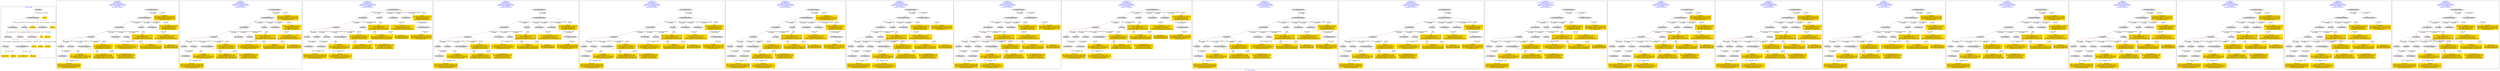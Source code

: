 digraph n0 {
fontcolor="blue"
remincross="true"
label="s12-s-19-artworks.json"
subgraph cluster_0 {
label="1-correct model"
n2[style="filled",color="white",fillcolor="lightgray",label="E12_Production1"];
n3[style="filled",color="white",fillcolor="lightgray",label="E21_Person1"];
n4[style="filled",color="white",fillcolor="lightgray",label="E55_Type1"];
n5[style="filled",color="white",fillcolor="lightgray",label="E52_Time-Span1"];
n6[style="filled",color="white",fillcolor="lightgray",label="E74_Group1"];
n7[style="filled",color="white",fillcolor="lightgray",label="E82_Actor_Appellation1"];
n8[shape="plaintext",style="filled",fillcolor="gold",label="artist_uri"];
n9[style="filled",color="white",fillcolor="lightgray",label="E22_Man-Made_Object1"];
n10[style="filled",color="white",fillcolor="lightgray",label="E35_Title1"];
n11[shape="plaintext",style="filled",fillcolor="gold",label="description"];
n12[style="filled",color="white",fillcolor="lightgray",label="E54_Dimension1"];
n13[shape="plaintext",style="filled",fillcolor="gold",label="object_uri"];
n14[shape="plaintext",style="filled",fillcolor="gold",label="title"];
n15[style="filled",color="white",fillcolor="lightgray",label="E38_Image1"];
n16[shape="plaintext",style="filled",fillcolor="gold",label="img_url"];
n17[shape="plaintext",style="filled",fillcolor="gold",label="date_made"];
n18[shape="plaintext",style="filled",fillcolor="gold",label="dimensions"];
n19[shape="plaintext",style="filled",fillcolor="gold",label="technique"];
n20[shape="plaintext",style="filled",fillcolor="gold",label="nationality_uri"];
n21[shape="plaintext",style="filled",fillcolor="gold",label="nationality"];
n22[shape="plaintext",style="filled",fillcolor="gold",label="artist_appellation_uri"];
n23[shape="plaintext",style="filled",fillcolor="gold",label="artist_name"];
}
subgraph cluster_1 {
label="candidate 0\nlink coherence:1.0\nnode coherence:1.0\nconfidence:0.4345723633739871\nmapping score:0.5059685655691067\ncost:22.9995\n-precision:0.61-recall:0.67"
n25[style="filled",color="white",fillcolor="lightgray",label="E12_Production1"];
n26[style="filled",color="white",fillcolor="lightgray",label="E21_Person1"];
n27[style="filled",color="white",fillcolor="lightgray",label="E52_Time-Span2"];
n28[style="filled",color="white",fillcolor="lightgray",label="E55_Type1"];
n29[style="filled",color="white",fillcolor="lightgray",label="E67_Birth1"];
n30[style="filled",color="white",fillcolor="lightgray",label="E74_Group1"];
n31[style="filled",color="white",fillcolor="lightgray",label="E82_Actor_Appellation1"];
n32[style="filled",color="white",fillcolor="lightgray",label="E22_Man-Made_Object1"];
n33[style="filled",color="white",fillcolor="lightgray",label="E35_Title1"];
n34[style="filled",color="white",fillcolor="lightgray",label="E54_Dimension1"];
n35[style="filled",color="white",fillcolor="lightgray",label="E33_Linguistic_Object2"];
n36[style="filled",color="white",fillcolor="lightgray",label="E52_Time-Span1"];
n37[shape="plaintext",style="filled",fillcolor="gold",label="img_url\n[E22_Man-Made_Object,classLink,0.51]\n[E38_Image,classLink,0.323]\n[E40_Legal_Body,label,0.087]\n[E30_Right,P3_has_note,0.081]"];
n38[shape="plaintext",style="filled",fillcolor="gold",label="artist_name\n[E82_Actor_Appellation,label,0.284]\n[E8_Acquisition,P3_has_note,0.281]\n[E33_Linguistic_Object,P3_has_note,0.23]\n[E73_Information_Object,P3_has_note,0.205]"];
n39[shape="plaintext",style="filled",fillcolor="gold",label="description\n[E73_Information_Object,P3_has_note,0.387]\n[E33_Linguistic_Object,P3_has_note,0.297]\n[E22_Man-Made_Object,P3_has_note,0.259]\n[E35_Title,label,0.057]"];
n40[shape="plaintext",style="filled",fillcolor="gold",label="dimensions\n[E54_Dimension,P3_has_note,0.774]\n[E52_Time-Span,P82_at_some_time_within,0.077]\n[E22_Man-Made_Object,classLink,0.075]\n[E38_Image,classLink,0.074]"];
n41[shape="plaintext",style="filled",fillcolor="gold",label="technique\n[E55_Type,label,0.463]\n[E29_Design_or_Procedure,P3_has_note,0.457]\n[E73_Information_Object,P3_has_note,0.045]\n[E33_Linguistic_Object,P3_has_note,0.035]"];
n42[shape="plaintext",style="filled",fillcolor="gold",label="object_uri\n[E54_Dimension,P3_has_note,0.685]\n[E38_Image,classLink,0.136]\n[E22_Man-Made_Object,classLink,0.101]\n[E52_Time-Span,P82_at_some_time_within,0.077]"];
n43[shape="plaintext",style="filled",fillcolor="gold",label="title\n[E73_Information_Object,P3_has_note,0.29]\n[E35_Title,label,0.269]\n[E33_Linguistic_Object,P3_has_note,0.25]\n[E22_Man-Made_Object,P3_has_note,0.192]"];
n44[shape="plaintext",style="filled",fillcolor="gold",label="nationality\n[E74_Group,label,0.319]\n[E73_Information_Object,P3_has_note,0.275]\n[E33_Linguistic_Object,P3_has_note,0.225]\n[E74_Group,classLink,0.182]"];
n45[shape="plaintext",style="filled",fillcolor="gold",label="artist_appellation_uri\n[E82_Actor_Appellation,classLink,0.944]\n[E21_Person,classLink,0.051]\n[E30_Right,P3_has_note,0.003]\n[E8_Acquisition,P3_has_note,0.002]"];
n46[shape="plaintext",style="filled",fillcolor="gold",label="date_made\n[E52_Time-Span,P82_at_some_time_within,0.507]\n[E52_Time-Span,P82a_begin_of_the_begin,0.253]\n[E52_Time-Span,P82b_end_of_the_end,0.186]\n[E52_Time-Span,label,0.054]"];
n47[shape="plaintext",style="filled",fillcolor="gold",label="artist_uri\n[E21_Person,classLink,0.515]\n[E82_Actor_Appellation,classLink,0.441]\n[E30_Right,P3_has_note,0.025]\n[E8_Acquisition,P3_has_note,0.02]"];
n48[shape="plaintext",style="filled",fillcolor="gold",label="nationality_uri\n[E55_Type,classLink,0.345]\n[E57_Material,classLink,0.33]\n[E74_Group,classLink,0.325]"];
}
subgraph cluster_2 {
label="candidate 1\nlink coherence:1.0\nnode coherence:1.0\nconfidence:0.4345723633739871\nmapping score:0.5059685655691067\ncost:22.99951\n-precision:0.61-recall:0.67"
n50[style="filled",color="white",fillcolor="lightgray",label="E12_Production1"];
n51[style="filled",color="white",fillcolor="lightgray",label="E21_Person1"];
n52[style="filled",color="white",fillcolor="lightgray",label="E52_Time-Span2"];
n53[style="filled",color="white",fillcolor="lightgray",label="E55_Type1"];
n54[style="filled",color="white",fillcolor="lightgray",label="E67_Birth1"];
n55[style="filled",color="white",fillcolor="lightgray",label="E74_Group1"];
n56[style="filled",color="white",fillcolor="lightgray",label="E82_Actor_Appellation1"];
n57[style="filled",color="white",fillcolor="lightgray",label="E22_Man-Made_Object1"];
n58[style="filled",color="white",fillcolor="lightgray",label="E35_Title1"];
n59[style="filled",color="white",fillcolor="lightgray",label="E54_Dimension1"];
n60[style="filled",color="white",fillcolor="lightgray",label="E33_Linguistic_Object1"];
n61[style="filled",color="white",fillcolor="lightgray",label="E52_Time-Span1"];
n62[shape="plaintext",style="filled",fillcolor="gold",label="img_url\n[E22_Man-Made_Object,classLink,0.51]\n[E38_Image,classLink,0.323]\n[E40_Legal_Body,label,0.087]\n[E30_Right,P3_has_note,0.081]"];
n63[shape="plaintext",style="filled",fillcolor="gold",label="artist_name\n[E82_Actor_Appellation,label,0.284]\n[E8_Acquisition,P3_has_note,0.281]\n[E33_Linguistic_Object,P3_has_note,0.23]\n[E73_Information_Object,P3_has_note,0.205]"];
n64[shape="plaintext",style="filled",fillcolor="gold",label="dimensions\n[E54_Dimension,P3_has_note,0.774]\n[E52_Time-Span,P82_at_some_time_within,0.077]\n[E22_Man-Made_Object,classLink,0.075]\n[E38_Image,classLink,0.074]"];
n65[shape="plaintext",style="filled",fillcolor="gold",label="technique\n[E55_Type,label,0.463]\n[E29_Design_or_Procedure,P3_has_note,0.457]\n[E73_Information_Object,P3_has_note,0.045]\n[E33_Linguistic_Object,P3_has_note,0.035]"];
n66[shape="plaintext",style="filled",fillcolor="gold",label="object_uri\n[E54_Dimension,P3_has_note,0.685]\n[E38_Image,classLink,0.136]\n[E22_Man-Made_Object,classLink,0.101]\n[E52_Time-Span,P82_at_some_time_within,0.077]"];
n67[shape="plaintext",style="filled",fillcolor="gold",label="title\n[E73_Information_Object,P3_has_note,0.29]\n[E35_Title,label,0.269]\n[E33_Linguistic_Object,P3_has_note,0.25]\n[E22_Man-Made_Object,P3_has_note,0.192]"];
n68[shape="plaintext",style="filled",fillcolor="gold",label="nationality\n[E74_Group,label,0.319]\n[E73_Information_Object,P3_has_note,0.275]\n[E33_Linguistic_Object,P3_has_note,0.225]\n[E74_Group,classLink,0.182]"];
n69[shape="plaintext",style="filled",fillcolor="gold",label="artist_appellation_uri\n[E82_Actor_Appellation,classLink,0.944]\n[E21_Person,classLink,0.051]\n[E30_Right,P3_has_note,0.003]\n[E8_Acquisition,P3_has_note,0.002]"];
n70[shape="plaintext",style="filled",fillcolor="gold",label="description\n[E73_Information_Object,P3_has_note,0.387]\n[E33_Linguistic_Object,P3_has_note,0.297]\n[E22_Man-Made_Object,P3_has_note,0.259]\n[E35_Title,label,0.057]"];
n71[shape="plaintext",style="filled",fillcolor="gold",label="date_made\n[E52_Time-Span,P82_at_some_time_within,0.507]\n[E52_Time-Span,P82a_begin_of_the_begin,0.253]\n[E52_Time-Span,P82b_end_of_the_end,0.186]\n[E52_Time-Span,label,0.054]"];
n72[shape="plaintext",style="filled",fillcolor="gold",label="artist_uri\n[E21_Person,classLink,0.515]\n[E82_Actor_Appellation,classLink,0.441]\n[E30_Right,P3_has_note,0.025]\n[E8_Acquisition,P3_has_note,0.02]"];
n73[shape="plaintext",style="filled",fillcolor="gold",label="nationality_uri\n[E55_Type,classLink,0.345]\n[E57_Material,classLink,0.33]\n[E74_Group,classLink,0.325]"];
}
subgraph cluster_3 {
label="candidate 10\nlink coherence:0.96\nnode coherence:1.0\nconfidence:0.4345723633739871\nmapping score:0.5059685655691067\ncost:124.009462\n-precision:0.56-recall:0.67"
n75[style="filled",color="white",fillcolor="lightgray",label="E12_Production1"];
n76[style="filled",color="white",fillcolor="lightgray",label="E21_Person1"];
n77[style="filled",color="white",fillcolor="lightgray",label="E55_Type1"];
n78[style="filled",color="white",fillcolor="lightgray",label="E67_Birth1"];
n79[style="filled",color="white",fillcolor="lightgray",label="E69_Death1"];
n80[style="filled",color="white",fillcolor="lightgray",label="E74_Group1"];
n81[style="filled",color="white",fillcolor="lightgray",label="E82_Actor_Appellation1"];
n82[style="filled",color="white",fillcolor="lightgray",label="E22_Man-Made_Object1"];
n83[style="filled",color="white",fillcolor="lightgray",label="E35_Title1"];
n84[style="filled",color="white",fillcolor="lightgray",label="E54_Dimension1"];
n85[style="filled",color="white",fillcolor="lightgray",label="E8_Acquisition1"];
n86[style="filled",color="white",fillcolor="lightgray",label="E52_Time-Span1"];
n87[style="filled",color="white",fillcolor="lightgray",label="E52_Time-Span3"];
n88[style="filled",color="white",fillcolor="lightgray",label="E33_Linguistic_Object1"];
n89[shape="plaintext",style="filled",fillcolor="gold",label="img_url\n[E22_Man-Made_Object,classLink,0.51]\n[E38_Image,classLink,0.323]\n[E40_Legal_Body,label,0.087]\n[E30_Right,P3_has_note,0.081]"];
n90[shape="plaintext",style="filled",fillcolor="gold",label="artist_name\n[E82_Actor_Appellation,label,0.284]\n[E8_Acquisition,P3_has_note,0.281]\n[E33_Linguistic_Object,P3_has_note,0.23]\n[E73_Information_Object,P3_has_note,0.205]"];
n91[shape="plaintext",style="filled",fillcolor="gold",label="technique\n[E55_Type,label,0.463]\n[E29_Design_or_Procedure,P3_has_note,0.457]\n[E73_Information_Object,P3_has_note,0.045]\n[E33_Linguistic_Object,P3_has_note,0.035]"];
n92[shape="plaintext",style="filled",fillcolor="gold",label="object_uri\n[E54_Dimension,P3_has_note,0.685]\n[E38_Image,classLink,0.136]\n[E22_Man-Made_Object,classLink,0.101]\n[E52_Time-Span,P82_at_some_time_within,0.077]"];
n93[shape="plaintext",style="filled",fillcolor="gold",label="title\n[E73_Information_Object,P3_has_note,0.29]\n[E35_Title,label,0.269]\n[E33_Linguistic_Object,P3_has_note,0.25]\n[E22_Man-Made_Object,P3_has_note,0.192]"];
n94[shape="plaintext",style="filled",fillcolor="gold",label="dimensions\n[E54_Dimension,P3_has_note,0.774]\n[E52_Time-Span,P82_at_some_time_within,0.077]\n[E22_Man-Made_Object,classLink,0.075]\n[E38_Image,classLink,0.074]"];
n95[shape="plaintext",style="filled",fillcolor="gold",label="nationality\n[E74_Group,label,0.319]\n[E73_Information_Object,P3_has_note,0.275]\n[E33_Linguistic_Object,P3_has_note,0.225]\n[E74_Group,classLink,0.182]"];
n96[shape="plaintext",style="filled",fillcolor="gold",label="artist_appellation_uri\n[E82_Actor_Appellation,classLink,0.944]\n[E21_Person,classLink,0.051]\n[E30_Right,P3_has_note,0.003]\n[E8_Acquisition,P3_has_note,0.002]"];
n97[shape="plaintext",style="filled",fillcolor="gold",label="description\n[E73_Information_Object,P3_has_note,0.387]\n[E33_Linguistic_Object,P3_has_note,0.297]\n[E22_Man-Made_Object,P3_has_note,0.259]\n[E35_Title,label,0.057]"];
n98[shape="plaintext",style="filled",fillcolor="gold",label="date_made\n[E52_Time-Span,P82_at_some_time_within,0.507]\n[E52_Time-Span,P82a_begin_of_the_begin,0.253]\n[E52_Time-Span,P82b_end_of_the_end,0.186]\n[E52_Time-Span,label,0.054]"];
n99[shape="plaintext",style="filled",fillcolor="gold",label="artist_uri\n[E21_Person,classLink,0.515]\n[E82_Actor_Appellation,classLink,0.441]\n[E30_Right,P3_has_note,0.025]\n[E8_Acquisition,P3_has_note,0.02]"];
n100[shape="plaintext",style="filled",fillcolor="gold",label="nationality_uri\n[E55_Type,classLink,0.345]\n[E57_Material,classLink,0.33]\n[E74_Group,classLink,0.325]"];
}
subgraph cluster_4 {
label="candidate 11\nlink coherence:0.96\nnode coherence:1.0\nconfidence:0.4345723633739871\nmapping score:0.5059685655691067\ncost:124.009472\n-precision:0.56-recall:0.67"
n102[style="filled",color="white",fillcolor="lightgray",label="E12_Production1"];
n103[style="filled",color="white",fillcolor="lightgray",label="E21_Person1"];
n104[style="filled",color="white",fillcolor="lightgray",label="E52_Time-Span2"];
n105[style="filled",color="white",fillcolor="lightgray",label="E55_Type1"];
n106[style="filled",color="white",fillcolor="lightgray",label="E67_Birth1"];
n107[style="filled",color="white",fillcolor="lightgray",label="E74_Group1"];
n108[style="filled",color="white",fillcolor="lightgray",label="E82_Actor_Appellation1"];
n109[style="filled",color="white",fillcolor="lightgray",label="E22_Man-Made_Object1"];
n110[style="filled",color="white",fillcolor="lightgray",label="E35_Title1"];
n111[style="filled",color="white",fillcolor="lightgray",label="E54_Dimension1"];
n112[style="filled",color="white",fillcolor="lightgray",label="E8_Acquisition1"];
n113[style="filled",color="white",fillcolor="lightgray",label="E33_Linguistic_Object2"];
n114[style="filled",color="white",fillcolor="lightgray",label="E52_Time-Span1"];
n115[style="filled",color="white",fillcolor="lightgray",label="E33_Linguistic_Object1"];
n116[shape="plaintext",style="filled",fillcolor="gold",label="img_url\n[E22_Man-Made_Object,classLink,0.51]\n[E38_Image,classLink,0.323]\n[E40_Legal_Body,label,0.087]\n[E30_Right,P3_has_note,0.081]"];
n117[shape="plaintext",style="filled",fillcolor="gold",label="artist_name\n[E82_Actor_Appellation,label,0.284]\n[E8_Acquisition,P3_has_note,0.281]\n[E33_Linguistic_Object,P3_has_note,0.23]\n[E73_Information_Object,P3_has_note,0.205]"];
n118[shape="plaintext",style="filled",fillcolor="gold",label="dimensions\n[E54_Dimension,P3_has_note,0.774]\n[E52_Time-Span,P82_at_some_time_within,0.077]\n[E22_Man-Made_Object,classLink,0.075]\n[E38_Image,classLink,0.074]"];
n119[shape="plaintext",style="filled",fillcolor="gold",label="technique\n[E55_Type,label,0.463]\n[E29_Design_or_Procedure,P3_has_note,0.457]\n[E73_Information_Object,P3_has_note,0.045]\n[E33_Linguistic_Object,P3_has_note,0.035]"];
n120[shape="plaintext",style="filled",fillcolor="gold",label="object_uri\n[E54_Dimension,P3_has_note,0.685]\n[E38_Image,classLink,0.136]\n[E22_Man-Made_Object,classLink,0.101]\n[E52_Time-Span,P82_at_some_time_within,0.077]"];
n121[shape="plaintext",style="filled",fillcolor="gold",label="title\n[E73_Information_Object,P3_has_note,0.29]\n[E35_Title,label,0.269]\n[E33_Linguistic_Object,P3_has_note,0.25]\n[E22_Man-Made_Object,P3_has_note,0.192]"];
n122[shape="plaintext",style="filled",fillcolor="gold",label="nationality\n[E74_Group,label,0.319]\n[E73_Information_Object,P3_has_note,0.275]\n[E33_Linguistic_Object,P3_has_note,0.225]\n[E74_Group,classLink,0.182]"];
n123[shape="plaintext",style="filled",fillcolor="gold",label="artist_appellation_uri\n[E82_Actor_Appellation,classLink,0.944]\n[E21_Person,classLink,0.051]\n[E30_Right,P3_has_note,0.003]\n[E8_Acquisition,P3_has_note,0.002]"];
n124[shape="plaintext",style="filled",fillcolor="gold",label="description\n[E73_Information_Object,P3_has_note,0.387]\n[E33_Linguistic_Object,P3_has_note,0.297]\n[E22_Man-Made_Object,P3_has_note,0.259]\n[E35_Title,label,0.057]"];
n125[shape="plaintext",style="filled",fillcolor="gold",label="date_made\n[E52_Time-Span,P82_at_some_time_within,0.507]\n[E52_Time-Span,P82a_begin_of_the_begin,0.253]\n[E52_Time-Span,P82b_end_of_the_end,0.186]\n[E52_Time-Span,label,0.054]"];
n126[shape="plaintext",style="filled",fillcolor="gold",label="artist_uri\n[E21_Person,classLink,0.515]\n[E82_Actor_Appellation,classLink,0.441]\n[E30_Right,P3_has_note,0.025]\n[E8_Acquisition,P3_has_note,0.02]"];
n127[shape="plaintext",style="filled",fillcolor="gold",label="nationality_uri\n[E55_Type,classLink,0.345]\n[E57_Material,classLink,0.33]\n[E74_Group,classLink,0.325]"];
}
subgraph cluster_5 {
label="candidate 12\nlink coherence:0.96\nnode coherence:1.0\nconfidence:0.4345723633739871\nmapping score:0.5059685655691067\ncost:124.009482\n-precision:0.56-recall:0.67"
n129[style="filled",color="white",fillcolor="lightgray",label="E12_Production1"];
n130[style="filled",color="white",fillcolor="lightgray",label="E21_Person1"];
n131[style="filled",color="white",fillcolor="lightgray",label="E52_Time-Span2"];
n132[style="filled",color="white",fillcolor="lightgray",label="E55_Type1"];
n133[style="filled",color="white",fillcolor="lightgray",label="E67_Birth1"];
n134[style="filled",color="white",fillcolor="lightgray",label="E74_Group1"];
n135[style="filled",color="white",fillcolor="lightgray",label="E82_Actor_Appellation1"];
n136[style="filled",color="white",fillcolor="lightgray",label="E22_Man-Made_Object1"];
n137[style="filled",color="white",fillcolor="lightgray",label="E35_Title1"];
n138[style="filled",color="white",fillcolor="lightgray",label="E54_Dimension1"];
n139[style="filled",color="white",fillcolor="lightgray",label="E8_Acquisition1"];
n140[style="filled",color="white",fillcolor="lightgray",label="E33_Linguistic_Object1"];
n141[style="filled",color="white",fillcolor="lightgray",label="E52_Time-Span1"];
n142[style="filled",color="white",fillcolor="lightgray",label="E33_Linguistic_Object2"];
n143[shape="plaintext",style="filled",fillcolor="gold",label="img_url\n[E22_Man-Made_Object,classLink,0.51]\n[E38_Image,classLink,0.323]\n[E40_Legal_Body,label,0.087]\n[E30_Right,P3_has_note,0.081]"];
n144[shape="plaintext",style="filled",fillcolor="gold",label="artist_name\n[E82_Actor_Appellation,label,0.284]\n[E8_Acquisition,P3_has_note,0.281]\n[E33_Linguistic_Object,P3_has_note,0.23]\n[E73_Information_Object,P3_has_note,0.205]"];
n145[shape="plaintext",style="filled",fillcolor="gold",label="description\n[E73_Information_Object,P3_has_note,0.387]\n[E33_Linguistic_Object,P3_has_note,0.297]\n[E22_Man-Made_Object,P3_has_note,0.259]\n[E35_Title,label,0.057]"];
n146[shape="plaintext",style="filled",fillcolor="gold",label="dimensions\n[E54_Dimension,P3_has_note,0.774]\n[E52_Time-Span,P82_at_some_time_within,0.077]\n[E22_Man-Made_Object,classLink,0.075]\n[E38_Image,classLink,0.074]"];
n147[shape="plaintext",style="filled",fillcolor="gold",label="technique\n[E55_Type,label,0.463]\n[E29_Design_or_Procedure,P3_has_note,0.457]\n[E73_Information_Object,P3_has_note,0.045]\n[E33_Linguistic_Object,P3_has_note,0.035]"];
n148[shape="plaintext",style="filled",fillcolor="gold",label="object_uri\n[E54_Dimension,P3_has_note,0.685]\n[E38_Image,classLink,0.136]\n[E22_Man-Made_Object,classLink,0.101]\n[E52_Time-Span,P82_at_some_time_within,0.077]"];
n149[shape="plaintext",style="filled",fillcolor="gold",label="title\n[E73_Information_Object,P3_has_note,0.29]\n[E35_Title,label,0.269]\n[E33_Linguistic_Object,P3_has_note,0.25]\n[E22_Man-Made_Object,P3_has_note,0.192]"];
n150[shape="plaintext",style="filled",fillcolor="gold",label="nationality\n[E74_Group,label,0.319]\n[E73_Information_Object,P3_has_note,0.275]\n[E33_Linguistic_Object,P3_has_note,0.225]\n[E74_Group,classLink,0.182]"];
n151[shape="plaintext",style="filled",fillcolor="gold",label="artist_appellation_uri\n[E82_Actor_Appellation,classLink,0.944]\n[E21_Person,classLink,0.051]\n[E30_Right,P3_has_note,0.003]\n[E8_Acquisition,P3_has_note,0.002]"];
n152[shape="plaintext",style="filled",fillcolor="gold",label="date_made\n[E52_Time-Span,P82_at_some_time_within,0.507]\n[E52_Time-Span,P82a_begin_of_the_begin,0.253]\n[E52_Time-Span,P82b_end_of_the_end,0.186]\n[E52_Time-Span,label,0.054]"];
n153[shape="plaintext",style="filled",fillcolor="gold",label="artist_uri\n[E21_Person,classLink,0.515]\n[E82_Actor_Appellation,classLink,0.441]\n[E30_Right,P3_has_note,0.025]\n[E8_Acquisition,P3_has_note,0.02]"];
n154[shape="plaintext",style="filled",fillcolor="gold",label="nationality_uri\n[E55_Type,classLink,0.345]\n[E57_Material,classLink,0.33]\n[E74_Group,classLink,0.325]"];
}
subgraph cluster_6 {
label="candidate 13\nlink coherence:0.96\nnode coherence:1.0\nconfidence:0.4267318105493243\nmapping score:0.5033550479608858\ncost:124.009472\n-precision:0.48-recall:0.57"
n156[style="filled",color="white",fillcolor="lightgray",label="E12_Production1"];
n157[style="filled",color="white",fillcolor="lightgray",label="E21_Person1"];
n158[style="filled",color="white",fillcolor="lightgray",label="E55_Type1"];
n159[style="filled",color="white",fillcolor="lightgray",label="E67_Birth1"];
n160[style="filled",color="white",fillcolor="lightgray",label="E69_Death1"];
n161[style="filled",color="white",fillcolor="lightgray",label="E82_Actor_Appellation1"];
n162[style="filled",color="white",fillcolor="lightgray",label="E22_Man-Made_Object1"];
n163[style="filled",color="white",fillcolor="lightgray",label="E35_Title1"];
n164[style="filled",color="white",fillcolor="lightgray",label="E54_Dimension1"];
n165[style="filled",color="white",fillcolor="lightgray",label="E8_Acquisition1"];
n166[style="filled",color="white",fillcolor="lightgray",label="E33_Linguistic_Object2"];
n167[style="filled",color="white",fillcolor="lightgray",label="E52_Time-Span1"];
n168[style="filled",color="white",fillcolor="lightgray",label="E52_Time-Span3"];
n169[style="filled",color="white",fillcolor="lightgray",label="E33_Linguistic_Object1"];
n170[shape="plaintext",style="filled",fillcolor="gold",label="img_url\n[E22_Man-Made_Object,classLink,0.51]\n[E38_Image,classLink,0.323]\n[E40_Legal_Body,label,0.087]\n[E30_Right,P3_has_note,0.081]"];
n171[shape="plaintext",style="filled",fillcolor="gold",label="artist_name\n[E82_Actor_Appellation,label,0.284]\n[E8_Acquisition,P3_has_note,0.281]\n[E33_Linguistic_Object,P3_has_note,0.23]\n[E73_Information_Object,P3_has_note,0.205]"];
n172[shape="plaintext",style="filled",fillcolor="gold",label="nationality\n[E74_Group,label,0.319]\n[E73_Information_Object,P3_has_note,0.275]\n[E33_Linguistic_Object,P3_has_note,0.225]\n[E74_Group,classLink,0.182]"];
n173[shape="plaintext",style="filled",fillcolor="gold",label="technique\n[E55_Type,label,0.463]\n[E29_Design_or_Procedure,P3_has_note,0.457]\n[E73_Information_Object,P3_has_note,0.045]\n[E33_Linguistic_Object,P3_has_note,0.035]"];
n174[shape="plaintext",style="filled",fillcolor="gold",label="object_uri\n[E54_Dimension,P3_has_note,0.685]\n[E38_Image,classLink,0.136]\n[E22_Man-Made_Object,classLink,0.101]\n[E52_Time-Span,P82_at_some_time_within,0.077]"];
n175[shape="plaintext",style="filled",fillcolor="gold",label="title\n[E73_Information_Object,P3_has_note,0.29]\n[E35_Title,label,0.269]\n[E33_Linguistic_Object,P3_has_note,0.25]\n[E22_Man-Made_Object,P3_has_note,0.192]"];
n176[shape="plaintext",style="filled",fillcolor="gold",label="dimensions\n[E54_Dimension,P3_has_note,0.774]\n[E52_Time-Span,P82_at_some_time_within,0.077]\n[E22_Man-Made_Object,classLink,0.075]\n[E38_Image,classLink,0.074]"];
n177[shape="plaintext",style="filled",fillcolor="gold",label="artist_appellation_uri\n[E82_Actor_Appellation,classLink,0.944]\n[E21_Person,classLink,0.051]\n[E30_Right,P3_has_note,0.003]\n[E8_Acquisition,P3_has_note,0.002]"];
n178[shape="plaintext",style="filled",fillcolor="gold",label="description\n[E73_Information_Object,P3_has_note,0.387]\n[E33_Linguistic_Object,P3_has_note,0.297]\n[E22_Man-Made_Object,P3_has_note,0.259]\n[E35_Title,label,0.057]"];
n179[shape="plaintext",style="filled",fillcolor="gold",label="date_made\n[E52_Time-Span,P82_at_some_time_within,0.507]\n[E52_Time-Span,P82a_begin_of_the_begin,0.253]\n[E52_Time-Span,P82b_end_of_the_end,0.186]\n[E52_Time-Span,label,0.054]"];
n180[shape="plaintext",style="filled",fillcolor="gold",label="artist_uri\n[E21_Person,classLink,0.515]\n[E82_Actor_Appellation,classLink,0.441]\n[E30_Right,P3_has_note,0.025]\n[E8_Acquisition,P3_has_note,0.02]"];
n181[shape="plaintext",style="filled",fillcolor="gold",label="nationality_uri\n[E55_Type,classLink,0.345]\n[E57_Material,classLink,0.33]\n[E74_Group,classLink,0.325]"];
}
subgraph cluster_7 {
label="candidate 14\nlink coherence:0.96\nnode coherence:1.0\nconfidence:0.423154943636937\nmapping score:0.5021627589900901\ncost:123.99947\n-precision:0.52-recall:0.62"
n183[style="filled",color="white",fillcolor="lightgray",label="E12_Production1"];
n184[style="filled",color="white",fillcolor="lightgray",label="E21_Person1"];
n185[style="filled",color="white",fillcolor="lightgray",label="E55_Type1"];
n186[style="filled",color="white",fillcolor="lightgray",label="E67_Birth1"];
n187[style="filled",color="white",fillcolor="lightgray",label="E69_Death1"];
n188[style="filled",color="white",fillcolor="lightgray",label="E74_Group1"];
n189[style="filled",color="white",fillcolor="lightgray",label="E82_Actor_Appellation1"];
n190[style="filled",color="white",fillcolor="lightgray",label="E22_Man-Made_Object1"];
n191[style="filled",color="white",fillcolor="lightgray",label="E35_Title1"];
n192[style="filled",color="white",fillcolor="lightgray",label="E54_Dimension1"];
n193[style="filled",color="white",fillcolor="lightgray",label="E33_Linguistic_Object2"];
n194[style="filled",color="white",fillcolor="lightgray",label="E52_Time-Span1"];
n195[style="filled",color="white",fillcolor="lightgray",label="E52_Time-Span3"];
n196[style="filled",color="white",fillcolor="lightgray",label="E33_Linguistic_Object1"];
n197[shape="plaintext",style="filled",fillcolor="gold",label="img_url\n[E22_Man-Made_Object,classLink,0.51]\n[E38_Image,classLink,0.323]\n[E40_Legal_Body,label,0.087]\n[E30_Right,P3_has_note,0.081]"];
n198[shape="plaintext",style="filled",fillcolor="gold",label="artist_name\n[E82_Actor_Appellation,label,0.284]\n[E8_Acquisition,P3_has_note,0.281]\n[E33_Linguistic_Object,P3_has_note,0.23]\n[E73_Information_Object,P3_has_note,0.205]"];
n199[shape="plaintext",style="filled",fillcolor="gold",label="nationality\n[E74_Group,label,0.319]\n[E73_Information_Object,P3_has_note,0.275]\n[E33_Linguistic_Object,P3_has_note,0.225]\n[E74_Group,classLink,0.182]"];
n200[shape="plaintext",style="filled",fillcolor="gold",label="technique\n[E55_Type,label,0.463]\n[E29_Design_or_Procedure,P3_has_note,0.457]\n[E73_Information_Object,P3_has_note,0.045]\n[E33_Linguistic_Object,P3_has_note,0.035]"];
n201[shape="plaintext",style="filled",fillcolor="gold",label="object_uri\n[E54_Dimension,P3_has_note,0.685]\n[E38_Image,classLink,0.136]\n[E22_Man-Made_Object,classLink,0.101]\n[E52_Time-Span,P82_at_some_time_within,0.077]"];
n202[shape="plaintext",style="filled",fillcolor="gold",label="title\n[E73_Information_Object,P3_has_note,0.29]\n[E35_Title,label,0.269]\n[E33_Linguistic_Object,P3_has_note,0.25]\n[E22_Man-Made_Object,P3_has_note,0.192]"];
n203[shape="plaintext",style="filled",fillcolor="gold",label="dimensions\n[E54_Dimension,P3_has_note,0.774]\n[E52_Time-Span,P82_at_some_time_within,0.077]\n[E22_Man-Made_Object,classLink,0.075]\n[E38_Image,classLink,0.074]"];
n204[shape="plaintext",style="filled",fillcolor="gold",label="artist_appellation_uri\n[E82_Actor_Appellation,classLink,0.944]\n[E21_Person,classLink,0.051]\n[E30_Right,P3_has_note,0.003]\n[E8_Acquisition,P3_has_note,0.002]"];
n205[shape="plaintext",style="filled",fillcolor="gold",label="description\n[E73_Information_Object,P3_has_note,0.387]\n[E33_Linguistic_Object,P3_has_note,0.297]\n[E22_Man-Made_Object,P3_has_note,0.259]\n[E35_Title,label,0.057]"];
n206[shape="plaintext",style="filled",fillcolor="gold",label="date_made\n[E52_Time-Span,P82_at_some_time_within,0.507]\n[E52_Time-Span,P82a_begin_of_the_begin,0.253]\n[E52_Time-Span,P82b_end_of_the_end,0.186]\n[E52_Time-Span,label,0.054]"];
n207[shape="plaintext",style="filled",fillcolor="gold",label="artist_uri\n[E21_Person,classLink,0.515]\n[E82_Actor_Appellation,classLink,0.441]\n[E30_Right,P3_has_note,0.025]\n[E8_Acquisition,P3_has_note,0.02]"];
n208[shape="plaintext",style="filled",fillcolor="gold",label="nationality_uri\n[E55_Type,classLink,0.345]\n[E57_Material,classLink,0.33]\n[E74_Group,classLink,0.325]"];
}
subgraph cluster_8 {
label="candidate 15\nlink coherence:0.96\nnode coherence:1.0\nconfidence:0.423154943636937\nmapping score:0.5021627589900901\ncost:123.99948\n-precision:0.52-recall:0.62"
n210[style="filled",color="white",fillcolor="lightgray",label="E12_Production1"];
n211[style="filled",color="white",fillcolor="lightgray",label="E21_Person1"];
n212[style="filled",color="white",fillcolor="lightgray",label="E55_Type1"];
n213[style="filled",color="white",fillcolor="lightgray",label="E67_Birth1"];
n214[style="filled",color="white",fillcolor="lightgray",label="E69_Death1"];
n215[style="filled",color="white",fillcolor="lightgray",label="E74_Group1"];
n216[style="filled",color="white",fillcolor="lightgray",label="E82_Actor_Appellation1"];
n217[style="filled",color="white",fillcolor="lightgray",label="E22_Man-Made_Object1"];
n218[style="filled",color="white",fillcolor="lightgray",label="E35_Title1"];
n219[style="filled",color="white",fillcolor="lightgray",label="E54_Dimension1"];
n220[style="filled",color="white",fillcolor="lightgray",label="E33_Linguistic_Object1"];
n221[style="filled",color="white",fillcolor="lightgray",label="E52_Time-Span1"];
n222[style="filled",color="white",fillcolor="lightgray",label="E52_Time-Span3"];
n223[style="filled",color="white",fillcolor="lightgray",label="E33_Linguistic_Object2"];
n224[shape="plaintext",style="filled",fillcolor="gold",label="img_url\n[E22_Man-Made_Object,classLink,0.51]\n[E38_Image,classLink,0.323]\n[E40_Legal_Body,label,0.087]\n[E30_Right,P3_has_note,0.081]"];
n225[shape="plaintext",style="filled",fillcolor="gold",label="artist_name\n[E82_Actor_Appellation,label,0.284]\n[E8_Acquisition,P3_has_note,0.281]\n[E33_Linguistic_Object,P3_has_note,0.23]\n[E73_Information_Object,P3_has_note,0.205]"];
n226[shape="plaintext",style="filled",fillcolor="gold",label="description\n[E73_Information_Object,P3_has_note,0.387]\n[E33_Linguistic_Object,P3_has_note,0.297]\n[E22_Man-Made_Object,P3_has_note,0.259]\n[E35_Title,label,0.057]"];
n227[shape="plaintext",style="filled",fillcolor="gold",label="nationality\n[E74_Group,label,0.319]\n[E73_Information_Object,P3_has_note,0.275]\n[E33_Linguistic_Object,P3_has_note,0.225]\n[E74_Group,classLink,0.182]"];
n228[shape="plaintext",style="filled",fillcolor="gold",label="technique\n[E55_Type,label,0.463]\n[E29_Design_or_Procedure,P3_has_note,0.457]\n[E73_Information_Object,P3_has_note,0.045]\n[E33_Linguistic_Object,P3_has_note,0.035]"];
n229[shape="plaintext",style="filled",fillcolor="gold",label="object_uri\n[E54_Dimension,P3_has_note,0.685]\n[E38_Image,classLink,0.136]\n[E22_Man-Made_Object,classLink,0.101]\n[E52_Time-Span,P82_at_some_time_within,0.077]"];
n230[shape="plaintext",style="filled",fillcolor="gold",label="title\n[E73_Information_Object,P3_has_note,0.29]\n[E35_Title,label,0.269]\n[E33_Linguistic_Object,P3_has_note,0.25]\n[E22_Man-Made_Object,P3_has_note,0.192]"];
n231[shape="plaintext",style="filled",fillcolor="gold",label="dimensions\n[E54_Dimension,P3_has_note,0.774]\n[E52_Time-Span,P82_at_some_time_within,0.077]\n[E22_Man-Made_Object,classLink,0.075]\n[E38_Image,classLink,0.074]"];
n232[shape="plaintext",style="filled",fillcolor="gold",label="artist_appellation_uri\n[E82_Actor_Appellation,classLink,0.944]\n[E21_Person,classLink,0.051]\n[E30_Right,P3_has_note,0.003]\n[E8_Acquisition,P3_has_note,0.002]"];
n233[shape="plaintext",style="filled",fillcolor="gold",label="date_made\n[E52_Time-Span,P82_at_some_time_within,0.507]\n[E52_Time-Span,P82a_begin_of_the_begin,0.253]\n[E52_Time-Span,P82b_end_of_the_end,0.186]\n[E52_Time-Span,label,0.054]"];
n234[shape="plaintext",style="filled",fillcolor="gold",label="artist_uri\n[E21_Person,classLink,0.515]\n[E82_Actor_Appellation,classLink,0.441]\n[E30_Right,P3_has_note,0.025]\n[E8_Acquisition,P3_has_note,0.02]"];
n235[shape="plaintext",style="filled",fillcolor="gold",label="nationality_uri\n[E55_Type,classLink,0.345]\n[E57_Material,classLink,0.33]\n[E74_Group,classLink,0.325]"];
}
subgraph cluster_9 {
label="candidate 16\nlink coherence:0.96\nnode coherence:1.0\nconfidence:0.423154943636937\nmapping score:0.5021627589900901\ncost:124.009462\n-precision:0.52-recall:0.62"
n237[style="filled",color="white",fillcolor="lightgray",label="E12_Production1"];
n238[style="filled",color="white",fillcolor="lightgray",label="E21_Person1"];
n239[style="filled",color="white",fillcolor="lightgray",label="E55_Type1"];
n240[style="filled",color="white",fillcolor="lightgray",label="E67_Birth1"];
n241[style="filled",color="white",fillcolor="lightgray",label="E69_Death1"];
n242[style="filled",color="white",fillcolor="lightgray",label="E74_Group1"];
n243[style="filled",color="white",fillcolor="lightgray",label="E82_Actor_Appellation1"];
n244[style="filled",color="white",fillcolor="lightgray",label="E22_Man-Made_Object1"];
n245[style="filled",color="white",fillcolor="lightgray",label="E35_Title1"];
n246[style="filled",color="white",fillcolor="lightgray",label="E54_Dimension1"];
n247[style="filled",color="white",fillcolor="lightgray",label="E8_Acquisition1"];
n248[style="filled",color="white",fillcolor="lightgray",label="E52_Time-Span1"];
n249[style="filled",color="white",fillcolor="lightgray",label="E52_Time-Span3"];
n250[style="filled",color="white",fillcolor="lightgray",label="E33_Linguistic_Object1"];
n251[shape="plaintext",style="filled",fillcolor="gold",label="img_url\n[E22_Man-Made_Object,classLink,0.51]\n[E38_Image,classLink,0.323]\n[E40_Legal_Body,label,0.087]\n[E30_Right,P3_has_note,0.081]"];
n252[shape="plaintext",style="filled",fillcolor="gold",label="artist_name\n[E82_Actor_Appellation,label,0.284]\n[E8_Acquisition,P3_has_note,0.281]\n[E33_Linguistic_Object,P3_has_note,0.23]\n[E73_Information_Object,P3_has_note,0.205]"];
n253[shape="plaintext",style="filled",fillcolor="gold",label="nationality\n[E74_Group,label,0.319]\n[E73_Information_Object,P3_has_note,0.275]\n[E33_Linguistic_Object,P3_has_note,0.225]\n[E74_Group,classLink,0.182]"];
n254[shape="plaintext",style="filled",fillcolor="gold",label="technique\n[E55_Type,label,0.463]\n[E29_Design_or_Procedure,P3_has_note,0.457]\n[E73_Information_Object,P3_has_note,0.045]\n[E33_Linguistic_Object,P3_has_note,0.035]"];
n255[shape="plaintext",style="filled",fillcolor="gold",label="object_uri\n[E54_Dimension,P3_has_note,0.685]\n[E38_Image,classLink,0.136]\n[E22_Man-Made_Object,classLink,0.101]\n[E52_Time-Span,P82_at_some_time_within,0.077]"];
n256[shape="plaintext",style="filled",fillcolor="gold",label="title\n[E73_Information_Object,P3_has_note,0.29]\n[E35_Title,label,0.269]\n[E33_Linguistic_Object,P3_has_note,0.25]\n[E22_Man-Made_Object,P3_has_note,0.192]"];
n257[shape="plaintext",style="filled",fillcolor="gold",label="dimensions\n[E54_Dimension,P3_has_note,0.774]\n[E52_Time-Span,P82_at_some_time_within,0.077]\n[E22_Man-Made_Object,classLink,0.075]\n[E38_Image,classLink,0.074]"];
n258[shape="plaintext",style="filled",fillcolor="gold",label="artist_appellation_uri\n[E82_Actor_Appellation,classLink,0.944]\n[E21_Person,classLink,0.051]\n[E30_Right,P3_has_note,0.003]\n[E8_Acquisition,P3_has_note,0.002]"];
n259[shape="plaintext",style="filled",fillcolor="gold",label="description\n[E73_Information_Object,P3_has_note,0.387]\n[E33_Linguistic_Object,P3_has_note,0.297]\n[E22_Man-Made_Object,P3_has_note,0.259]\n[E35_Title,label,0.057]"];
n260[shape="plaintext",style="filled",fillcolor="gold",label="date_made\n[E52_Time-Span,P82_at_some_time_within,0.507]\n[E52_Time-Span,P82a_begin_of_the_begin,0.253]\n[E52_Time-Span,P82b_end_of_the_end,0.186]\n[E52_Time-Span,label,0.054]"];
n261[shape="plaintext",style="filled",fillcolor="gold",label="artist_uri\n[E21_Person,classLink,0.515]\n[E82_Actor_Appellation,classLink,0.441]\n[E30_Right,P3_has_note,0.025]\n[E8_Acquisition,P3_has_note,0.02]"];
n262[shape="plaintext",style="filled",fillcolor="gold",label="nationality_uri\n[E55_Type,classLink,0.345]\n[E57_Material,classLink,0.33]\n[E74_Group,classLink,0.325]"];
}
subgraph cluster_10 {
label="candidate 17\nlink coherence:0.96\nnode coherence:1.0\nconfidence:0.423154943636937\nmapping score:0.5021627589900901\ncost:124.009472\n-precision:0.52-recall:0.62"
n264[style="filled",color="white",fillcolor="lightgray",label="E12_Production1"];
n265[style="filled",color="white",fillcolor="lightgray",label="E21_Person1"];
n266[style="filled",color="white",fillcolor="lightgray",label="E52_Time-Span2"];
n267[style="filled",color="white",fillcolor="lightgray",label="E55_Type1"];
n268[style="filled",color="white",fillcolor="lightgray",label="E67_Birth1"];
n269[style="filled",color="white",fillcolor="lightgray",label="E74_Group1"];
n270[style="filled",color="white",fillcolor="lightgray",label="E82_Actor_Appellation1"];
n271[style="filled",color="white",fillcolor="lightgray",label="E22_Man-Made_Object1"];
n272[style="filled",color="white",fillcolor="lightgray",label="E35_Title1"];
n273[style="filled",color="white",fillcolor="lightgray",label="E54_Dimension1"];
n274[style="filled",color="white",fillcolor="lightgray",label="E8_Acquisition1"];
n275[style="filled",color="white",fillcolor="lightgray",label="E33_Linguistic_Object2"];
n276[style="filled",color="white",fillcolor="lightgray",label="E52_Time-Span1"];
n277[style="filled",color="white",fillcolor="lightgray",label="E33_Linguistic_Object1"];
n278[shape="plaintext",style="filled",fillcolor="gold",label="img_url\n[E22_Man-Made_Object,classLink,0.51]\n[E38_Image,classLink,0.323]\n[E40_Legal_Body,label,0.087]\n[E30_Right,P3_has_note,0.081]"];
n279[shape="plaintext",style="filled",fillcolor="gold",label="artist_name\n[E82_Actor_Appellation,label,0.284]\n[E8_Acquisition,P3_has_note,0.281]\n[E33_Linguistic_Object,P3_has_note,0.23]\n[E73_Information_Object,P3_has_note,0.205]"];
n280[shape="plaintext",style="filled",fillcolor="gold",label="dimensions\n[E54_Dimension,P3_has_note,0.774]\n[E52_Time-Span,P82_at_some_time_within,0.077]\n[E22_Man-Made_Object,classLink,0.075]\n[E38_Image,classLink,0.074]"];
n281[shape="plaintext",style="filled",fillcolor="gold",label="nationality\n[E74_Group,label,0.319]\n[E73_Information_Object,P3_has_note,0.275]\n[E33_Linguistic_Object,P3_has_note,0.225]\n[E74_Group,classLink,0.182]"];
n282[shape="plaintext",style="filled",fillcolor="gold",label="technique\n[E55_Type,label,0.463]\n[E29_Design_or_Procedure,P3_has_note,0.457]\n[E73_Information_Object,P3_has_note,0.045]\n[E33_Linguistic_Object,P3_has_note,0.035]"];
n283[shape="plaintext",style="filled",fillcolor="gold",label="object_uri\n[E54_Dimension,P3_has_note,0.685]\n[E38_Image,classLink,0.136]\n[E22_Man-Made_Object,classLink,0.101]\n[E52_Time-Span,P82_at_some_time_within,0.077]"];
n284[shape="plaintext",style="filled",fillcolor="gold",label="title\n[E73_Information_Object,P3_has_note,0.29]\n[E35_Title,label,0.269]\n[E33_Linguistic_Object,P3_has_note,0.25]\n[E22_Man-Made_Object,P3_has_note,0.192]"];
n285[shape="plaintext",style="filled",fillcolor="gold",label="artist_appellation_uri\n[E82_Actor_Appellation,classLink,0.944]\n[E21_Person,classLink,0.051]\n[E30_Right,P3_has_note,0.003]\n[E8_Acquisition,P3_has_note,0.002]"];
n286[shape="plaintext",style="filled",fillcolor="gold",label="description\n[E73_Information_Object,P3_has_note,0.387]\n[E33_Linguistic_Object,P3_has_note,0.297]\n[E22_Man-Made_Object,P3_has_note,0.259]\n[E35_Title,label,0.057]"];
n287[shape="plaintext",style="filled",fillcolor="gold",label="date_made\n[E52_Time-Span,P82_at_some_time_within,0.507]\n[E52_Time-Span,P82a_begin_of_the_begin,0.253]\n[E52_Time-Span,P82b_end_of_the_end,0.186]\n[E52_Time-Span,label,0.054]"];
n288[shape="plaintext",style="filled",fillcolor="gold",label="artist_uri\n[E21_Person,classLink,0.515]\n[E82_Actor_Appellation,classLink,0.441]\n[E30_Right,P3_has_note,0.025]\n[E8_Acquisition,P3_has_note,0.02]"];
n289[shape="plaintext",style="filled",fillcolor="gold",label="nationality_uri\n[E55_Type,classLink,0.345]\n[E57_Material,classLink,0.33]\n[E74_Group,classLink,0.325]"];
}
subgraph cluster_11 {
label="candidate 18\nlink coherence:0.96\nnode coherence:1.0\nconfidence:0.423154943636937\nmapping score:0.5021627589900901\ncost:124.009482\n-precision:0.52-recall:0.62"
n291[style="filled",color="white",fillcolor="lightgray",label="E12_Production1"];
n292[style="filled",color="white",fillcolor="lightgray",label="E21_Person1"];
n293[style="filled",color="white",fillcolor="lightgray",label="E52_Time-Span2"];
n294[style="filled",color="white",fillcolor="lightgray",label="E55_Type1"];
n295[style="filled",color="white",fillcolor="lightgray",label="E67_Birth1"];
n296[style="filled",color="white",fillcolor="lightgray",label="E74_Group1"];
n297[style="filled",color="white",fillcolor="lightgray",label="E82_Actor_Appellation1"];
n298[style="filled",color="white",fillcolor="lightgray",label="E22_Man-Made_Object1"];
n299[style="filled",color="white",fillcolor="lightgray",label="E35_Title1"];
n300[style="filled",color="white",fillcolor="lightgray",label="E54_Dimension1"];
n301[style="filled",color="white",fillcolor="lightgray",label="E8_Acquisition1"];
n302[style="filled",color="white",fillcolor="lightgray",label="E33_Linguistic_Object1"];
n303[style="filled",color="white",fillcolor="lightgray",label="E52_Time-Span1"];
n304[style="filled",color="white",fillcolor="lightgray",label="E33_Linguistic_Object2"];
n305[shape="plaintext",style="filled",fillcolor="gold",label="img_url\n[E22_Man-Made_Object,classLink,0.51]\n[E38_Image,classLink,0.323]\n[E40_Legal_Body,label,0.087]\n[E30_Right,P3_has_note,0.081]"];
n306[shape="plaintext",style="filled",fillcolor="gold",label="artist_name\n[E82_Actor_Appellation,label,0.284]\n[E8_Acquisition,P3_has_note,0.281]\n[E33_Linguistic_Object,P3_has_note,0.23]\n[E73_Information_Object,P3_has_note,0.205]"];
n307[shape="plaintext",style="filled",fillcolor="gold",label="description\n[E73_Information_Object,P3_has_note,0.387]\n[E33_Linguistic_Object,P3_has_note,0.297]\n[E22_Man-Made_Object,P3_has_note,0.259]\n[E35_Title,label,0.057]"];
n308[shape="plaintext",style="filled",fillcolor="gold",label="dimensions\n[E54_Dimension,P3_has_note,0.774]\n[E52_Time-Span,P82_at_some_time_within,0.077]\n[E22_Man-Made_Object,classLink,0.075]\n[E38_Image,classLink,0.074]"];
n309[shape="plaintext",style="filled",fillcolor="gold",label="nationality\n[E74_Group,label,0.319]\n[E73_Information_Object,P3_has_note,0.275]\n[E33_Linguistic_Object,P3_has_note,0.225]\n[E74_Group,classLink,0.182]"];
n310[shape="plaintext",style="filled",fillcolor="gold",label="technique\n[E55_Type,label,0.463]\n[E29_Design_or_Procedure,P3_has_note,0.457]\n[E73_Information_Object,P3_has_note,0.045]\n[E33_Linguistic_Object,P3_has_note,0.035]"];
n311[shape="plaintext",style="filled",fillcolor="gold",label="object_uri\n[E54_Dimension,P3_has_note,0.685]\n[E38_Image,classLink,0.136]\n[E22_Man-Made_Object,classLink,0.101]\n[E52_Time-Span,P82_at_some_time_within,0.077]"];
n312[shape="plaintext",style="filled",fillcolor="gold",label="title\n[E73_Information_Object,P3_has_note,0.29]\n[E35_Title,label,0.269]\n[E33_Linguistic_Object,P3_has_note,0.25]\n[E22_Man-Made_Object,P3_has_note,0.192]"];
n313[shape="plaintext",style="filled",fillcolor="gold",label="artist_appellation_uri\n[E82_Actor_Appellation,classLink,0.944]\n[E21_Person,classLink,0.051]\n[E30_Right,P3_has_note,0.003]\n[E8_Acquisition,P3_has_note,0.002]"];
n314[shape="plaintext",style="filled",fillcolor="gold",label="date_made\n[E52_Time-Span,P82_at_some_time_within,0.507]\n[E52_Time-Span,P82a_begin_of_the_begin,0.253]\n[E52_Time-Span,P82b_end_of_the_end,0.186]\n[E52_Time-Span,label,0.054]"];
n315[shape="plaintext",style="filled",fillcolor="gold",label="artist_uri\n[E21_Person,classLink,0.515]\n[E82_Actor_Appellation,classLink,0.441]\n[E30_Right,P3_has_note,0.025]\n[E8_Acquisition,P3_has_note,0.02]"];
n316[shape="plaintext",style="filled",fillcolor="gold",label="nationality_uri\n[E55_Type,classLink,0.345]\n[E57_Material,classLink,0.33]\n[E74_Group,classLink,0.325]"];
}
subgraph cluster_12 {
label="candidate 19\nlink coherence:0.9583333333333334\nnode coherence:1.0\nconfidence:0.4345723633739871\nmapping score:0.5059685655691067\ncost:122.9995\n-precision:0.58-recall:0.67"
n318[style="filled",color="white",fillcolor="lightgray",label="E12_Production1"];
n319[style="filled",color="white",fillcolor="lightgray",label="E21_Person1"];
n320[style="filled",color="white",fillcolor="lightgray",label="E52_Time-Span2"];
n321[style="filled",color="white",fillcolor="lightgray",label="E55_Type1"];
n322[style="filled",color="white",fillcolor="lightgray",label="E67_Birth1"];
n323[style="filled",color="white",fillcolor="lightgray",label="E74_Group1"];
n324[style="filled",color="white",fillcolor="lightgray",label="E82_Actor_Appellation1"];
n325[style="filled",color="white",fillcolor="lightgray",label="E22_Man-Made_Object1"];
n326[style="filled",color="white",fillcolor="lightgray",label="E35_Title1"];
n327[style="filled",color="white",fillcolor="lightgray",label="E54_Dimension1"];
n328[style="filled",color="white",fillcolor="lightgray",label="E33_Linguistic_Object2"];
n329[style="filled",color="white",fillcolor="lightgray",label="E52_Time-Span1"];
n330[style="filled",color="white",fillcolor="lightgray",label="E33_Linguistic_Object1"];
n331[shape="plaintext",style="filled",fillcolor="gold",label="img_url\n[E22_Man-Made_Object,classLink,0.51]\n[E38_Image,classLink,0.323]\n[E40_Legal_Body,label,0.087]\n[E30_Right,P3_has_note,0.081]"];
n332[shape="plaintext",style="filled",fillcolor="gold",label="artist_name\n[E82_Actor_Appellation,label,0.284]\n[E8_Acquisition,P3_has_note,0.281]\n[E33_Linguistic_Object,P3_has_note,0.23]\n[E73_Information_Object,P3_has_note,0.205]"];
n333[shape="plaintext",style="filled",fillcolor="gold",label="dimensions\n[E54_Dimension,P3_has_note,0.774]\n[E52_Time-Span,P82_at_some_time_within,0.077]\n[E22_Man-Made_Object,classLink,0.075]\n[E38_Image,classLink,0.074]"];
n334[shape="plaintext",style="filled",fillcolor="gold",label="technique\n[E55_Type,label,0.463]\n[E29_Design_or_Procedure,P3_has_note,0.457]\n[E73_Information_Object,P3_has_note,0.045]\n[E33_Linguistic_Object,P3_has_note,0.035]"];
n335[shape="plaintext",style="filled",fillcolor="gold",label="object_uri\n[E54_Dimension,P3_has_note,0.685]\n[E38_Image,classLink,0.136]\n[E22_Man-Made_Object,classLink,0.101]\n[E52_Time-Span,P82_at_some_time_within,0.077]"];
n336[shape="plaintext",style="filled",fillcolor="gold",label="title\n[E73_Information_Object,P3_has_note,0.29]\n[E35_Title,label,0.269]\n[E33_Linguistic_Object,P3_has_note,0.25]\n[E22_Man-Made_Object,P3_has_note,0.192]"];
n337[shape="plaintext",style="filled",fillcolor="gold",label="nationality\n[E74_Group,label,0.319]\n[E73_Information_Object,P3_has_note,0.275]\n[E33_Linguistic_Object,P3_has_note,0.225]\n[E74_Group,classLink,0.182]"];
n338[shape="plaintext",style="filled",fillcolor="gold",label="artist_appellation_uri\n[E82_Actor_Appellation,classLink,0.944]\n[E21_Person,classLink,0.051]\n[E30_Right,P3_has_note,0.003]\n[E8_Acquisition,P3_has_note,0.002]"];
n339[shape="plaintext",style="filled",fillcolor="gold",label="description\n[E73_Information_Object,P3_has_note,0.387]\n[E33_Linguistic_Object,P3_has_note,0.297]\n[E22_Man-Made_Object,P3_has_note,0.259]\n[E35_Title,label,0.057]"];
n340[shape="plaintext",style="filled",fillcolor="gold",label="date_made\n[E52_Time-Span,P82_at_some_time_within,0.507]\n[E52_Time-Span,P82a_begin_of_the_begin,0.253]\n[E52_Time-Span,P82b_end_of_the_end,0.186]\n[E52_Time-Span,label,0.054]"];
n341[shape="plaintext",style="filled",fillcolor="gold",label="artist_uri\n[E21_Person,classLink,0.515]\n[E82_Actor_Appellation,classLink,0.441]\n[E30_Right,P3_has_note,0.025]\n[E8_Acquisition,P3_has_note,0.02]"];
n342[shape="plaintext",style="filled",fillcolor="gold",label="nationality_uri\n[E55_Type,classLink,0.345]\n[E57_Material,classLink,0.33]\n[E74_Group,classLink,0.325]"];
}
subgraph cluster_13 {
label="candidate 2\nlink coherence:1.0\nnode coherence:1.0\nconfidence:0.4345723633739871\nmapping score:0.5059685655691067\ncost:23.99947\n-precision:0.58-recall:0.67"
n344[style="filled",color="white",fillcolor="lightgray",label="E12_Production1"];
n345[style="filled",color="white",fillcolor="lightgray",label="E21_Person1"];
n346[style="filled",color="white",fillcolor="lightgray",label="E55_Type1"];
n347[style="filled",color="white",fillcolor="lightgray",label="E67_Birth1"];
n348[style="filled",color="white",fillcolor="lightgray",label="E69_Death1"];
n349[style="filled",color="white",fillcolor="lightgray",label="E74_Group1"];
n350[style="filled",color="white",fillcolor="lightgray",label="E82_Actor_Appellation1"];
n351[style="filled",color="white",fillcolor="lightgray",label="E22_Man-Made_Object1"];
n352[style="filled",color="white",fillcolor="lightgray",label="E35_Title1"];
n353[style="filled",color="white",fillcolor="lightgray",label="E54_Dimension1"];
n354[style="filled",color="white",fillcolor="lightgray",label="E33_Linguistic_Object2"];
n355[style="filled",color="white",fillcolor="lightgray",label="E52_Time-Span1"];
n356[style="filled",color="white",fillcolor="lightgray",label="E52_Time-Span3"];
n357[shape="plaintext",style="filled",fillcolor="gold",label="img_url\n[E22_Man-Made_Object,classLink,0.51]\n[E38_Image,classLink,0.323]\n[E40_Legal_Body,label,0.087]\n[E30_Right,P3_has_note,0.081]"];
n358[shape="plaintext",style="filled",fillcolor="gold",label="artist_name\n[E82_Actor_Appellation,label,0.284]\n[E8_Acquisition,P3_has_note,0.281]\n[E33_Linguistic_Object,P3_has_note,0.23]\n[E73_Information_Object,P3_has_note,0.205]"];
n359[shape="plaintext",style="filled",fillcolor="gold",label="description\n[E73_Information_Object,P3_has_note,0.387]\n[E33_Linguistic_Object,P3_has_note,0.297]\n[E22_Man-Made_Object,P3_has_note,0.259]\n[E35_Title,label,0.057]"];
n360[shape="plaintext",style="filled",fillcolor="gold",label="technique\n[E55_Type,label,0.463]\n[E29_Design_or_Procedure,P3_has_note,0.457]\n[E73_Information_Object,P3_has_note,0.045]\n[E33_Linguistic_Object,P3_has_note,0.035]"];
n361[shape="plaintext",style="filled",fillcolor="gold",label="object_uri\n[E54_Dimension,P3_has_note,0.685]\n[E38_Image,classLink,0.136]\n[E22_Man-Made_Object,classLink,0.101]\n[E52_Time-Span,P82_at_some_time_within,0.077]"];
n362[shape="plaintext",style="filled",fillcolor="gold",label="title\n[E73_Information_Object,P3_has_note,0.29]\n[E35_Title,label,0.269]\n[E33_Linguistic_Object,P3_has_note,0.25]\n[E22_Man-Made_Object,P3_has_note,0.192]"];
n363[shape="plaintext",style="filled",fillcolor="gold",label="dimensions\n[E54_Dimension,P3_has_note,0.774]\n[E52_Time-Span,P82_at_some_time_within,0.077]\n[E22_Man-Made_Object,classLink,0.075]\n[E38_Image,classLink,0.074]"];
n364[shape="plaintext",style="filled",fillcolor="gold",label="nationality\n[E74_Group,label,0.319]\n[E73_Information_Object,P3_has_note,0.275]\n[E33_Linguistic_Object,P3_has_note,0.225]\n[E74_Group,classLink,0.182]"];
n365[shape="plaintext",style="filled",fillcolor="gold",label="artist_appellation_uri\n[E82_Actor_Appellation,classLink,0.944]\n[E21_Person,classLink,0.051]\n[E30_Right,P3_has_note,0.003]\n[E8_Acquisition,P3_has_note,0.002]"];
n366[shape="plaintext",style="filled",fillcolor="gold",label="date_made\n[E52_Time-Span,P82_at_some_time_within,0.507]\n[E52_Time-Span,P82a_begin_of_the_begin,0.253]\n[E52_Time-Span,P82b_end_of_the_end,0.186]\n[E52_Time-Span,label,0.054]"];
n367[shape="plaintext",style="filled",fillcolor="gold",label="artist_uri\n[E21_Person,classLink,0.515]\n[E82_Actor_Appellation,classLink,0.441]\n[E30_Right,P3_has_note,0.025]\n[E8_Acquisition,P3_has_note,0.02]"];
n368[shape="plaintext",style="filled",fillcolor="gold",label="nationality_uri\n[E55_Type,classLink,0.345]\n[E57_Material,classLink,0.33]\n[E74_Group,classLink,0.325]"];
}
subgraph cluster_14 {
label="candidate 3\nlink coherence:1.0\nnode coherence:1.0\nconfidence:0.4345723633739871\nmapping score:0.5059685655691067\ncost:23.99948\n-precision:0.58-recall:0.67"
n370[style="filled",color="white",fillcolor="lightgray",label="E12_Production1"];
n371[style="filled",color="white",fillcolor="lightgray",label="E21_Person1"];
n372[style="filled",color="white",fillcolor="lightgray",label="E55_Type1"];
n373[style="filled",color="white",fillcolor="lightgray",label="E67_Birth1"];
n374[style="filled",color="white",fillcolor="lightgray",label="E69_Death1"];
n375[style="filled",color="white",fillcolor="lightgray",label="E74_Group1"];
n376[style="filled",color="white",fillcolor="lightgray",label="E82_Actor_Appellation1"];
n377[style="filled",color="white",fillcolor="lightgray",label="E22_Man-Made_Object1"];
n378[style="filled",color="white",fillcolor="lightgray",label="E35_Title1"];
n379[style="filled",color="white",fillcolor="lightgray",label="E54_Dimension1"];
n380[style="filled",color="white",fillcolor="lightgray",label="E33_Linguistic_Object1"];
n381[style="filled",color="white",fillcolor="lightgray",label="E52_Time-Span1"];
n382[style="filled",color="white",fillcolor="lightgray",label="E52_Time-Span3"];
n383[shape="plaintext",style="filled",fillcolor="gold",label="img_url\n[E22_Man-Made_Object,classLink,0.51]\n[E38_Image,classLink,0.323]\n[E40_Legal_Body,label,0.087]\n[E30_Right,P3_has_note,0.081]"];
n384[shape="plaintext",style="filled",fillcolor="gold",label="artist_name\n[E82_Actor_Appellation,label,0.284]\n[E8_Acquisition,P3_has_note,0.281]\n[E33_Linguistic_Object,P3_has_note,0.23]\n[E73_Information_Object,P3_has_note,0.205]"];
n385[shape="plaintext",style="filled",fillcolor="gold",label="technique\n[E55_Type,label,0.463]\n[E29_Design_or_Procedure,P3_has_note,0.457]\n[E73_Information_Object,P3_has_note,0.045]\n[E33_Linguistic_Object,P3_has_note,0.035]"];
n386[shape="plaintext",style="filled",fillcolor="gold",label="object_uri\n[E54_Dimension,P3_has_note,0.685]\n[E38_Image,classLink,0.136]\n[E22_Man-Made_Object,classLink,0.101]\n[E52_Time-Span,P82_at_some_time_within,0.077]"];
n387[shape="plaintext",style="filled",fillcolor="gold",label="title\n[E73_Information_Object,P3_has_note,0.29]\n[E35_Title,label,0.269]\n[E33_Linguistic_Object,P3_has_note,0.25]\n[E22_Man-Made_Object,P3_has_note,0.192]"];
n388[shape="plaintext",style="filled",fillcolor="gold",label="dimensions\n[E54_Dimension,P3_has_note,0.774]\n[E52_Time-Span,P82_at_some_time_within,0.077]\n[E22_Man-Made_Object,classLink,0.075]\n[E38_Image,classLink,0.074]"];
n389[shape="plaintext",style="filled",fillcolor="gold",label="nationality\n[E74_Group,label,0.319]\n[E73_Information_Object,P3_has_note,0.275]\n[E33_Linguistic_Object,P3_has_note,0.225]\n[E74_Group,classLink,0.182]"];
n390[shape="plaintext",style="filled",fillcolor="gold",label="artist_appellation_uri\n[E82_Actor_Appellation,classLink,0.944]\n[E21_Person,classLink,0.051]\n[E30_Right,P3_has_note,0.003]\n[E8_Acquisition,P3_has_note,0.002]"];
n391[shape="plaintext",style="filled",fillcolor="gold",label="description\n[E73_Information_Object,P3_has_note,0.387]\n[E33_Linguistic_Object,P3_has_note,0.297]\n[E22_Man-Made_Object,P3_has_note,0.259]\n[E35_Title,label,0.057]"];
n392[shape="plaintext",style="filled",fillcolor="gold",label="date_made\n[E52_Time-Span,P82_at_some_time_within,0.507]\n[E52_Time-Span,P82a_begin_of_the_begin,0.253]\n[E52_Time-Span,P82b_end_of_the_end,0.186]\n[E52_Time-Span,label,0.054]"];
n393[shape="plaintext",style="filled",fillcolor="gold",label="artist_uri\n[E21_Person,classLink,0.515]\n[E82_Actor_Appellation,classLink,0.441]\n[E30_Right,P3_has_note,0.025]\n[E8_Acquisition,P3_has_note,0.02]"];
n394[shape="plaintext",style="filled",fillcolor="gold",label="nationality_uri\n[E55_Type,classLink,0.345]\n[E57_Material,classLink,0.33]\n[E74_Group,classLink,0.325]"];
}
subgraph cluster_15 {
label="candidate 4\nlink coherence:1.0\nnode coherence:1.0\nconfidence:0.423154943636937\nmapping score:0.5021627589900901\ncost:22.9995\n-precision:0.57-recall:0.62"
n396[style="filled",color="white",fillcolor="lightgray",label="E12_Production1"];
n397[style="filled",color="white",fillcolor="lightgray",label="E21_Person1"];
n398[style="filled",color="white",fillcolor="lightgray",label="E52_Time-Span2"];
n399[style="filled",color="white",fillcolor="lightgray",label="E55_Type1"];
n400[style="filled",color="white",fillcolor="lightgray",label="E67_Birth1"];
n401[style="filled",color="white",fillcolor="lightgray",label="E74_Group1"];
n402[style="filled",color="white",fillcolor="lightgray",label="E82_Actor_Appellation1"];
n403[style="filled",color="white",fillcolor="lightgray",label="E22_Man-Made_Object1"];
n404[style="filled",color="white",fillcolor="lightgray",label="E35_Title1"];
n405[style="filled",color="white",fillcolor="lightgray",label="E54_Dimension1"];
n406[style="filled",color="white",fillcolor="lightgray",label="E33_Linguistic_Object2"];
n407[style="filled",color="white",fillcolor="lightgray",label="E52_Time-Span1"];
n408[shape="plaintext",style="filled",fillcolor="gold",label="img_url\n[E22_Man-Made_Object,classLink,0.51]\n[E38_Image,classLink,0.323]\n[E40_Legal_Body,label,0.087]\n[E30_Right,P3_has_note,0.081]"];
n409[shape="plaintext",style="filled",fillcolor="gold",label="artist_name\n[E82_Actor_Appellation,label,0.284]\n[E8_Acquisition,P3_has_note,0.281]\n[E33_Linguistic_Object,P3_has_note,0.23]\n[E73_Information_Object,P3_has_note,0.205]"];
n410[shape="plaintext",style="filled",fillcolor="gold",label="description\n[E73_Information_Object,P3_has_note,0.387]\n[E33_Linguistic_Object,P3_has_note,0.297]\n[E22_Man-Made_Object,P3_has_note,0.259]\n[E35_Title,label,0.057]"];
n411[shape="plaintext",style="filled",fillcolor="gold",label="dimensions\n[E54_Dimension,P3_has_note,0.774]\n[E52_Time-Span,P82_at_some_time_within,0.077]\n[E22_Man-Made_Object,classLink,0.075]\n[E38_Image,classLink,0.074]"];
n412[shape="plaintext",style="filled",fillcolor="gold",label="nationality\n[E74_Group,label,0.319]\n[E73_Information_Object,P3_has_note,0.275]\n[E33_Linguistic_Object,P3_has_note,0.225]\n[E74_Group,classLink,0.182]"];
n413[shape="plaintext",style="filled",fillcolor="gold",label="technique\n[E55_Type,label,0.463]\n[E29_Design_or_Procedure,P3_has_note,0.457]\n[E73_Information_Object,P3_has_note,0.045]\n[E33_Linguistic_Object,P3_has_note,0.035]"];
n414[shape="plaintext",style="filled",fillcolor="gold",label="object_uri\n[E54_Dimension,P3_has_note,0.685]\n[E38_Image,classLink,0.136]\n[E22_Man-Made_Object,classLink,0.101]\n[E52_Time-Span,P82_at_some_time_within,0.077]"];
n415[shape="plaintext",style="filled",fillcolor="gold",label="title\n[E73_Information_Object,P3_has_note,0.29]\n[E35_Title,label,0.269]\n[E33_Linguistic_Object,P3_has_note,0.25]\n[E22_Man-Made_Object,P3_has_note,0.192]"];
n416[shape="plaintext",style="filled",fillcolor="gold",label="artist_appellation_uri\n[E82_Actor_Appellation,classLink,0.944]\n[E21_Person,classLink,0.051]\n[E30_Right,P3_has_note,0.003]\n[E8_Acquisition,P3_has_note,0.002]"];
n417[shape="plaintext",style="filled",fillcolor="gold",label="date_made\n[E52_Time-Span,P82_at_some_time_within,0.507]\n[E52_Time-Span,P82a_begin_of_the_begin,0.253]\n[E52_Time-Span,P82b_end_of_the_end,0.186]\n[E52_Time-Span,label,0.054]"];
n418[shape="plaintext",style="filled",fillcolor="gold",label="artist_uri\n[E21_Person,classLink,0.515]\n[E82_Actor_Appellation,classLink,0.441]\n[E30_Right,P3_has_note,0.025]\n[E8_Acquisition,P3_has_note,0.02]"];
n419[shape="plaintext",style="filled",fillcolor="gold",label="nationality_uri\n[E55_Type,classLink,0.345]\n[E57_Material,classLink,0.33]\n[E74_Group,classLink,0.325]"];
}
subgraph cluster_16 {
label="candidate 5\nlink coherence:1.0\nnode coherence:1.0\nconfidence:0.423154943636937\nmapping score:0.5021627589900901\ncost:22.99951\n-precision:0.57-recall:0.62"
n421[style="filled",color="white",fillcolor="lightgray",label="E12_Production1"];
n422[style="filled",color="white",fillcolor="lightgray",label="E21_Person1"];
n423[style="filled",color="white",fillcolor="lightgray",label="E52_Time-Span2"];
n424[style="filled",color="white",fillcolor="lightgray",label="E55_Type1"];
n425[style="filled",color="white",fillcolor="lightgray",label="E67_Birth1"];
n426[style="filled",color="white",fillcolor="lightgray",label="E74_Group1"];
n427[style="filled",color="white",fillcolor="lightgray",label="E82_Actor_Appellation1"];
n428[style="filled",color="white",fillcolor="lightgray",label="E22_Man-Made_Object1"];
n429[style="filled",color="white",fillcolor="lightgray",label="E35_Title1"];
n430[style="filled",color="white",fillcolor="lightgray",label="E54_Dimension1"];
n431[style="filled",color="white",fillcolor="lightgray",label="E33_Linguistic_Object1"];
n432[style="filled",color="white",fillcolor="lightgray",label="E52_Time-Span1"];
n433[shape="plaintext",style="filled",fillcolor="gold",label="img_url\n[E22_Man-Made_Object,classLink,0.51]\n[E38_Image,classLink,0.323]\n[E40_Legal_Body,label,0.087]\n[E30_Right,P3_has_note,0.081]"];
n434[shape="plaintext",style="filled",fillcolor="gold",label="artist_name\n[E82_Actor_Appellation,label,0.284]\n[E8_Acquisition,P3_has_note,0.281]\n[E33_Linguistic_Object,P3_has_note,0.23]\n[E73_Information_Object,P3_has_note,0.205]"];
n435[shape="plaintext",style="filled",fillcolor="gold",label="dimensions\n[E54_Dimension,P3_has_note,0.774]\n[E52_Time-Span,P82_at_some_time_within,0.077]\n[E22_Man-Made_Object,classLink,0.075]\n[E38_Image,classLink,0.074]"];
n436[shape="plaintext",style="filled",fillcolor="gold",label="nationality\n[E74_Group,label,0.319]\n[E73_Information_Object,P3_has_note,0.275]\n[E33_Linguistic_Object,P3_has_note,0.225]\n[E74_Group,classLink,0.182]"];
n437[shape="plaintext",style="filled",fillcolor="gold",label="technique\n[E55_Type,label,0.463]\n[E29_Design_or_Procedure,P3_has_note,0.457]\n[E73_Information_Object,P3_has_note,0.045]\n[E33_Linguistic_Object,P3_has_note,0.035]"];
n438[shape="plaintext",style="filled",fillcolor="gold",label="object_uri\n[E54_Dimension,P3_has_note,0.685]\n[E38_Image,classLink,0.136]\n[E22_Man-Made_Object,classLink,0.101]\n[E52_Time-Span,P82_at_some_time_within,0.077]"];
n439[shape="plaintext",style="filled",fillcolor="gold",label="title\n[E73_Information_Object,P3_has_note,0.29]\n[E35_Title,label,0.269]\n[E33_Linguistic_Object,P3_has_note,0.25]\n[E22_Man-Made_Object,P3_has_note,0.192]"];
n440[shape="plaintext",style="filled",fillcolor="gold",label="artist_appellation_uri\n[E82_Actor_Appellation,classLink,0.944]\n[E21_Person,classLink,0.051]\n[E30_Right,P3_has_note,0.003]\n[E8_Acquisition,P3_has_note,0.002]"];
n441[shape="plaintext",style="filled",fillcolor="gold",label="description\n[E73_Information_Object,P3_has_note,0.387]\n[E33_Linguistic_Object,P3_has_note,0.297]\n[E22_Man-Made_Object,P3_has_note,0.259]\n[E35_Title,label,0.057]"];
n442[shape="plaintext",style="filled",fillcolor="gold",label="date_made\n[E52_Time-Span,P82_at_some_time_within,0.507]\n[E52_Time-Span,P82a_begin_of_the_begin,0.253]\n[E52_Time-Span,P82b_end_of_the_end,0.186]\n[E52_Time-Span,label,0.054]"];
n443[shape="plaintext",style="filled",fillcolor="gold",label="artist_uri\n[E21_Person,classLink,0.515]\n[E82_Actor_Appellation,classLink,0.441]\n[E30_Right,P3_has_note,0.025]\n[E8_Acquisition,P3_has_note,0.02]"];
n444[shape="plaintext",style="filled",fillcolor="gold",label="nationality_uri\n[E55_Type,classLink,0.345]\n[E57_Material,classLink,0.33]\n[E74_Group,classLink,0.325]"];
}
subgraph cluster_17 {
label="candidate 6\nlink coherence:1.0\nnode coherence:1.0\nconfidence:0.423154943636937\nmapping score:0.5021627589900901\ncost:23.99947\n-precision:0.54-recall:0.62"
n446[style="filled",color="white",fillcolor="lightgray",label="E12_Production1"];
n447[style="filled",color="white",fillcolor="lightgray",label="E21_Person1"];
n448[style="filled",color="white",fillcolor="lightgray",label="E55_Type1"];
n449[style="filled",color="white",fillcolor="lightgray",label="E67_Birth1"];
n450[style="filled",color="white",fillcolor="lightgray",label="E69_Death1"];
n451[style="filled",color="white",fillcolor="lightgray",label="E74_Group1"];
n452[style="filled",color="white",fillcolor="lightgray",label="E82_Actor_Appellation1"];
n453[style="filled",color="white",fillcolor="lightgray",label="E22_Man-Made_Object1"];
n454[style="filled",color="white",fillcolor="lightgray",label="E35_Title1"];
n455[style="filled",color="white",fillcolor="lightgray",label="E54_Dimension1"];
n456[style="filled",color="white",fillcolor="lightgray",label="E33_Linguistic_Object2"];
n457[style="filled",color="white",fillcolor="lightgray",label="E52_Time-Span1"];
n458[style="filled",color="white",fillcolor="lightgray",label="E52_Time-Span3"];
n459[shape="plaintext",style="filled",fillcolor="gold",label="img_url\n[E22_Man-Made_Object,classLink,0.51]\n[E38_Image,classLink,0.323]\n[E40_Legal_Body,label,0.087]\n[E30_Right,P3_has_note,0.081]"];
n460[shape="plaintext",style="filled",fillcolor="gold",label="artist_name\n[E82_Actor_Appellation,label,0.284]\n[E8_Acquisition,P3_has_note,0.281]\n[E33_Linguistic_Object,P3_has_note,0.23]\n[E73_Information_Object,P3_has_note,0.205]"];
n461[shape="plaintext",style="filled",fillcolor="gold",label="description\n[E73_Information_Object,P3_has_note,0.387]\n[E33_Linguistic_Object,P3_has_note,0.297]\n[E22_Man-Made_Object,P3_has_note,0.259]\n[E35_Title,label,0.057]"];
n462[shape="plaintext",style="filled",fillcolor="gold",label="nationality\n[E74_Group,label,0.319]\n[E73_Information_Object,P3_has_note,0.275]\n[E33_Linguistic_Object,P3_has_note,0.225]\n[E74_Group,classLink,0.182]"];
n463[shape="plaintext",style="filled",fillcolor="gold",label="technique\n[E55_Type,label,0.463]\n[E29_Design_or_Procedure,P3_has_note,0.457]\n[E73_Information_Object,P3_has_note,0.045]\n[E33_Linguistic_Object,P3_has_note,0.035]"];
n464[shape="plaintext",style="filled",fillcolor="gold",label="object_uri\n[E54_Dimension,P3_has_note,0.685]\n[E38_Image,classLink,0.136]\n[E22_Man-Made_Object,classLink,0.101]\n[E52_Time-Span,P82_at_some_time_within,0.077]"];
n465[shape="plaintext",style="filled",fillcolor="gold",label="title\n[E73_Information_Object,P3_has_note,0.29]\n[E35_Title,label,0.269]\n[E33_Linguistic_Object,P3_has_note,0.25]\n[E22_Man-Made_Object,P3_has_note,0.192]"];
n466[shape="plaintext",style="filled",fillcolor="gold",label="dimensions\n[E54_Dimension,P3_has_note,0.774]\n[E52_Time-Span,P82_at_some_time_within,0.077]\n[E22_Man-Made_Object,classLink,0.075]\n[E38_Image,classLink,0.074]"];
n467[shape="plaintext",style="filled",fillcolor="gold",label="artist_appellation_uri\n[E82_Actor_Appellation,classLink,0.944]\n[E21_Person,classLink,0.051]\n[E30_Right,P3_has_note,0.003]\n[E8_Acquisition,P3_has_note,0.002]"];
n468[shape="plaintext",style="filled",fillcolor="gold",label="date_made\n[E52_Time-Span,P82_at_some_time_within,0.507]\n[E52_Time-Span,P82a_begin_of_the_begin,0.253]\n[E52_Time-Span,P82b_end_of_the_end,0.186]\n[E52_Time-Span,label,0.054]"];
n469[shape="plaintext",style="filled",fillcolor="gold",label="artist_uri\n[E21_Person,classLink,0.515]\n[E82_Actor_Appellation,classLink,0.441]\n[E30_Right,P3_has_note,0.025]\n[E8_Acquisition,P3_has_note,0.02]"];
n470[shape="plaintext",style="filled",fillcolor="gold",label="nationality_uri\n[E55_Type,classLink,0.345]\n[E57_Material,classLink,0.33]\n[E74_Group,classLink,0.325]"];
}
subgraph cluster_18 {
label="candidate 7\nlink coherence:1.0\nnode coherence:1.0\nconfidence:0.423154943636937\nmapping score:0.5021627589900901\ncost:23.99948\n-precision:0.54-recall:0.62"
n472[style="filled",color="white",fillcolor="lightgray",label="E12_Production1"];
n473[style="filled",color="white",fillcolor="lightgray",label="E21_Person1"];
n474[style="filled",color="white",fillcolor="lightgray",label="E55_Type1"];
n475[style="filled",color="white",fillcolor="lightgray",label="E67_Birth1"];
n476[style="filled",color="white",fillcolor="lightgray",label="E69_Death1"];
n477[style="filled",color="white",fillcolor="lightgray",label="E74_Group1"];
n478[style="filled",color="white",fillcolor="lightgray",label="E82_Actor_Appellation1"];
n479[style="filled",color="white",fillcolor="lightgray",label="E22_Man-Made_Object1"];
n480[style="filled",color="white",fillcolor="lightgray",label="E35_Title1"];
n481[style="filled",color="white",fillcolor="lightgray",label="E54_Dimension1"];
n482[style="filled",color="white",fillcolor="lightgray",label="E33_Linguistic_Object1"];
n483[style="filled",color="white",fillcolor="lightgray",label="E52_Time-Span1"];
n484[style="filled",color="white",fillcolor="lightgray",label="E52_Time-Span3"];
n485[shape="plaintext",style="filled",fillcolor="gold",label="img_url\n[E22_Man-Made_Object,classLink,0.51]\n[E38_Image,classLink,0.323]\n[E40_Legal_Body,label,0.087]\n[E30_Right,P3_has_note,0.081]"];
n486[shape="plaintext",style="filled",fillcolor="gold",label="artist_name\n[E82_Actor_Appellation,label,0.284]\n[E8_Acquisition,P3_has_note,0.281]\n[E33_Linguistic_Object,P3_has_note,0.23]\n[E73_Information_Object,P3_has_note,0.205]"];
n487[shape="plaintext",style="filled",fillcolor="gold",label="nationality\n[E74_Group,label,0.319]\n[E73_Information_Object,P3_has_note,0.275]\n[E33_Linguistic_Object,P3_has_note,0.225]\n[E74_Group,classLink,0.182]"];
n488[shape="plaintext",style="filled",fillcolor="gold",label="technique\n[E55_Type,label,0.463]\n[E29_Design_or_Procedure,P3_has_note,0.457]\n[E73_Information_Object,P3_has_note,0.045]\n[E33_Linguistic_Object,P3_has_note,0.035]"];
n489[shape="plaintext",style="filled",fillcolor="gold",label="object_uri\n[E54_Dimension,P3_has_note,0.685]\n[E38_Image,classLink,0.136]\n[E22_Man-Made_Object,classLink,0.101]\n[E52_Time-Span,P82_at_some_time_within,0.077]"];
n490[shape="plaintext",style="filled",fillcolor="gold",label="title\n[E73_Information_Object,P3_has_note,0.29]\n[E35_Title,label,0.269]\n[E33_Linguistic_Object,P3_has_note,0.25]\n[E22_Man-Made_Object,P3_has_note,0.192]"];
n491[shape="plaintext",style="filled",fillcolor="gold",label="dimensions\n[E54_Dimension,P3_has_note,0.774]\n[E52_Time-Span,P82_at_some_time_within,0.077]\n[E22_Man-Made_Object,classLink,0.075]\n[E38_Image,classLink,0.074]"];
n492[shape="plaintext",style="filled",fillcolor="gold",label="artist_appellation_uri\n[E82_Actor_Appellation,classLink,0.944]\n[E21_Person,classLink,0.051]\n[E30_Right,P3_has_note,0.003]\n[E8_Acquisition,P3_has_note,0.002]"];
n493[shape="plaintext",style="filled",fillcolor="gold",label="description\n[E73_Information_Object,P3_has_note,0.387]\n[E33_Linguistic_Object,P3_has_note,0.297]\n[E22_Man-Made_Object,P3_has_note,0.259]\n[E35_Title,label,0.057]"];
n494[shape="plaintext",style="filled",fillcolor="gold",label="date_made\n[E52_Time-Span,P82_at_some_time_within,0.507]\n[E52_Time-Span,P82a_begin_of_the_begin,0.253]\n[E52_Time-Span,P82b_end_of_the_end,0.186]\n[E52_Time-Span,label,0.054]"];
n495[shape="plaintext",style="filled",fillcolor="gold",label="artist_uri\n[E21_Person,classLink,0.515]\n[E82_Actor_Appellation,classLink,0.441]\n[E30_Right,P3_has_note,0.025]\n[E8_Acquisition,P3_has_note,0.02]"];
n496[shape="plaintext",style="filled",fillcolor="gold",label="nationality_uri\n[E55_Type,classLink,0.345]\n[E57_Material,classLink,0.33]\n[E74_Group,classLink,0.325]"];
}
subgraph cluster_19 {
label="candidate 8\nlink coherence:0.96\nnode coherence:1.0\nconfidence:0.4345723633739871\nmapping score:0.5059685655691067\ncost:123.99947\n-precision:0.56-recall:0.67"
n498[style="filled",color="white",fillcolor="lightgray",label="E12_Production1"];
n499[style="filled",color="white",fillcolor="lightgray",label="E21_Person1"];
n500[style="filled",color="white",fillcolor="lightgray",label="E55_Type1"];
n501[style="filled",color="white",fillcolor="lightgray",label="E67_Birth1"];
n502[style="filled",color="white",fillcolor="lightgray",label="E69_Death1"];
n503[style="filled",color="white",fillcolor="lightgray",label="E74_Group1"];
n504[style="filled",color="white",fillcolor="lightgray",label="E82_Actor_Appellation1"];
n505[style="filled",color="white",fillcolor="lightgray",label="E22_Man-Made_Object1"];
n506[style="filled",color="white",fillcolor="lightgray",label="E35_Title1"];
n507[style="filled",color="white",fillcolor="lightgray",label="E54_Dimension1"];
n508[style="filled",color="white",fillcolor="lightgray",label="E33_Linguistic_Object2"];
n509[style="filled",color="white",fillcolor="lightgray",label="E52_Time-Span1"];
n510[style="filled",color="white",fillcolor="lightgray",label="E52_Time-Span3"];
n511[style="filled",color="white",fillcolor="lightgray",label="E33_Linguistic_Object1"];
n512[shape="plaintext",style="filled",fillcolor="gold",label="img_url\n[E22_Man-Made_Object,classLink,0.51]\n[E38_Image,classLink,0.323]\n[E40_Legal_Body,label,0.087]\n[E30_Right,P3_has_note,0.081]"];
n513[shape="plaintext",style="filled",fillcolor="gold",label="artist_name\n[E82_Actor_Appellation,label,0.284]\n[E8_Acquisition,P3_has_note,0.281]\n[E33_Linguistic_Object,P3_has_note,0.23]\n[E73_Information_Object,P3_has_note,0.205]"];
n514[shape="plaintext",style="filled",fillcolor="gold",label="technique\n[E55_Type,label,0.463]\n[E29_Design_or_Procedure,P3_has_note,0.457]\n[E73_Information_Object,P3_has_note,0.045]\n[E33_Linguistic_Object,P3_has_note,0.035]"];
n515[shape="plaintext",style="filled",fillcolor="gold",label="object_uri\n[E54_Dimension,P3_has_note,0.685]\n[E38_Image,classLink,0.136]\n[E22_Man-Made_Object,classLink,0.101]\n[E52_Time-Span,P82_at_some_time_within,0.077]"];
n516[shape="plaintext",style="filled",fillcolor="gold",label="title\n[E73_Information_Object,P3_has_note,0.29]\n[E35_Title,label,0.269]\n[E33_Linguistic_Object,P3_has_note,0.25]\n[E22_Man-Made_Object,P3_has_note,0.192]"];
n517[shape="plaintext",style="filled",fillcolor="gold",label="dimensions\n[E54_Dimension,P3_has_note,0.774]\n[E52_Time-Span,P82_at_some_time_within,0.077]\n[E22_Man-Made_Object,classLink,0.075]\n[E38_Image,classLink,0.074]"];
n518[shape="plaintext",style="filled",fillcolor="gold",label="nationality\n[E74_Group,label,0.319]\n[E73_Information_Object,P3_has_note,0.275]\n[E33_Linguistic_Object,P3_has_note,0.225]\n[E74_Group,classLink,0.182]"];
n519[shape="plaintext",style="filled",fillcolor="gold",label="artist_appellation_uri\n[E82_Actor_Appellation,classLink,0.944]\n[E21_Person,classLink,0.051]\n[E30_Right,P3_has_note,0.003]\n[E8_Acquisition,P3_has_note,0.002]"];
n520[shape="plaintext",style="filled",fillcolor="gold",label="description\n[E73_Information_Object,P3_has_note,0.387]\n[E33_Linguistic_Object,P3_has_note,0.297]\n[E22_Man-Made_Object,P3_has_note,0.259]\n[E35_Title,label,0.057]"];
n521[shape="plaintext",style="filled",fillcolor="gold",label="date_made\n[E52_Time-Span,P82_at_some_time_within,0.507]\n[E52_Time-Span,P82a_begin_of_the_begin,0.253]\n[E52_Time-Span,P82b_end_of_the_end,0.186]\n[E52_Time-Span,label,0.054]"];
n522[shape="plaintext",style="filled",fillcolor="gold",label="artist_uri\n[E21_Person,classLink,0.515]\n[E82_Actor_Appellation,classLink,0.441]\n[E30_Right,P3_has_note,0.025]\n[E8_Acquisition,P3_has_note,0.02]"];
n523[shape="plaintext",style="filled",fillcolor="gold",label="nationality_uri\n[E55_Type,classLink,0.345]\n[E57_Material,classLink,0.33]\n[E74_Group,classLink,0.325]"];
}
subgraph cluster_20 {
label="candidate 9\nlink coherence:0.96\nnode coherence:1.0\nconfidence:0.4345723633739871\nmapping score:0.5059685655691067\ncost:123.99948\n-precision:0.56-recall:0.67"
n525[style="filled",color="white",fillcolor="lightgray",label="E12_Production1"];
n526[style="filled",color="white",fillcolor="lightgray",label="E21_Person1"];
n527[style="filled",color="white",fillcolor="lightgray",label="E55_Type1"];
n528[style="filled",color="white",fillcolor="lightgray",label="E67_Birth1"];
n529[style="filled",color="white",fillcolor="lightgray",label="E69_Death1"];
n530[style="filled",color="white",fillcolor="lightgray",label="E74_Group1"];
n531[style="filled",color="white",fillcolor="lightgray",label="E82_Actor_Appellation1"];
n532[style="filled",color="white",fillcolor="lightgray",label="E22_Man-Made_Object1"];
n533[style="filled",color="white",fillcolor="lightgray",label="E35_Title1"];
n534[style="filled",color="white",fillcolor="lightgray",label="E54_Dimension1"];
n535[style="filled",color="white",fillcolor="lightgray",label="E33_Linguistic_Object1"];
n536[style="filled",color="white",fillcolor="lightgray",label="E52_Time-Span1"];
n537[style="filled",color="white",fillcolor="lightgray",label="E52_Time-Span3"];
n538[style="filled",color="white",fillcolor="lightgray",label="E33_Linguistic_Object2"];
n539[shape="plaintext",style="filled",fillcolor="gold",label="img_url\n[E22_Man-Made_Object,classLink,0.51]\n[E38_Image,classLink,0.323]\n[E40_Legal_Body,label,0.087]\n[E30_Right,P3_has_note,0.081]"];
n540[shape="plaintext",style="filled",fillcolor="gold",label="artist_name\n[E82_Actor_Appellation,label,0.284]\n[E8_Acquisition,P3_has_note,0.281]\n[E33_Linguistic_Object,P3_has_note,0.23]\n[E73_Information_Object,P3_has_note,0.205]"];
n541[shape="plaintext",style="filled",fillcolor="gold",label="description\n[E73_Information_Object,P3_has_note,0.387]\n[E33_Linguistic_Object,P3_has_note,0.297]\n[E22_Man-Made_Object,P3_has_note,0.259]\n[E35_Title,label,0.057]"];
n542[shape="plaintext",style="filled",fillcolor="gold",label="technique\n[E55_Type,label,0.463]\n[E29_Design_or_Procedure,P3_has_note,0.457]\n[E73_Information_Object,P3_has_note,0.045]\n[E33_Linguistic_Object,P3_has_note,0.035]"];
n543[shape="plaintext",style="filled",fillcolor="gold",label="object_uri\n[E54_Dimension,P3_has_note,0.685]\n[E38_Image,classLink,0.136]\n[E22_Man-Made_Object,classLink,0.101]\n[E52_Time-Span,P82_at_some_time_within,0.077]"];
n544[shape="plaintext",style="filled",fillcolor="gold",label="title\n[E73_Information_Object,P3_has_note,0.29]\n[E35_Title,label,0.269]\n[E33_Linguistic_Object,P3_has_note,0.25]\n[E22_Man-Made_Object,P3_has_note,0.192]"];
n545[shape="plaintext",style="filled",fillcolor="gold",label="dimensions\n[E54_Dimension,P3_has_note,0.774]\n[E52_Time-Span,P82_at_some_time_within,0.077]\n[E22_Man-Made_Object,classLink,0.075]\n[E38_Image,classLink,0.074]"];
n546[shape="plaintext",style="filled",fillcolor="gold",label="nationality\n[E74_Group,label,0.319]\n[E73_Information_Object,P3_has_note,0.275]\n[E33_Linguistic_Object,P3_has_note,0.225]\n[E74_Group,classLink,0.182]"];
n547[shape="plaintext",style="filled",fillcolor="gold",label="artist_appellation_uri\n[E82_Actor_Appellation,classLink,0.944]\n[E21_Person,classLink,0.051]\n[E30_Right,P3_has_note,0.003]\n[E8_Acquisition,P3_has_note,0.002]"];
n548[shape="plaintext",style="filled",fillcolor="gold",label="date_made\n[E52_Time-Span,P82_at_some_time_within,0.507]\n[E52_Time-Span,P82a_begin_of_the_begin,0.253]\n[E52_Time-Span,P82b_end_of_the_end,0.186]\n[E52_Time-Span,label,0.054]"];
n549[shape="plaintext",style="filled",fillcolor="gold",label="artist_uri\n[E21_Person,classLink,0.515]\n[E82_Actor_Appellation,classLink,0.441]\n[E30_Right,P3_has_note,0.025]\n[E8_Acquisition,P3_has_note,0.02]"];
n550[shape="plaintext",style="filled",fillcolor="gold",label="nationality_uri\n[E55_Type,classLink,0.345]\n[E57_Material,classLink,0.33]\n[E74_Group,classLink,0.325]"];
}
n2 -> n3[color="brown",fontcolor="black",label="P14_carried_out_by"]
n2 -> n4[color="brown",fontcolor="black",label="P32_used_general_technique"]
n2 -> n5[color="brown",fontcolor="black",label="P4_has_time-span"]
n3 -> n6[color="brown",fontcolor="black",label="P107i_is_current_or_former_member_of"]
n3 -> n7[color="brown",fontcolor="black",label="P131_is_identified_by"]
n3 -> n8[color="brown",fontcolor="black",label="classLink"]
n9 -> n10[color="brown",fontcolor="black",label="P102_has_title"]
n9 -> n2[color="brown",fontcolor="black",label="P108i_was_produced_by"]
n9 -> n11[color="brown",fontcolor="black",label="P3_has_note"]
n9 -> n12[color="brown",fontcolor="black",label="P43_has_dimension"]
n9 -> n13[color="brown",fontcolor="black",label="classLink"]
n10 -> n14[color="brown",fontcolor="black",label="label"]
n15 -> n9[color="brown",fontcolor="black",label="P138_represents"]
n15 -> n16[color="brown",fontcolor="black",label="classLink"]
n5 -> n17[color="brown",fontcolor="black",label="P82_at_some_time_within"]
n12 -> n18[color="brown",fontcolor="black",label="P3_has_note"]
n4 -> n19[color="brown",fontcolor="black",label="label"]
n6 -> n20[color="brown",fontcolor="black",label="classLink"]
n6 -> n21[color="brown",fontcolor="black",label="label"]
n7 -> n22[color="brown",fontcolor="black",label="classLink"]
n7 -> n23[color="brown",fontcolor="black",label="label"]
n25 -> n26[color="brown",fontcolor="black",label="P14_carried_out_by\nw=0.99994"]
n25 -> n27[color="brown",fontcolor="black",label="P4_has_time-span\nw=0.99995"]
n25 -> n28[color="brown",fontcolor="black",label="P32_used_general_technique\nw=0.99995"]
n26 -> n29[color="brown",fontcolor="black",label="P98i_was_born\nw=0.99995"]
n26 -> n30[color="brown",fontcolor="black",label="P107i_is_current_or_former_member_of\nw=0.99997"]
n26 -> n31[color="brown",fontcolor="black",label="P131_is_identified_by\nw=0.99994"]
n32 -> n25[color="brown",fontcolor="black",label="P108i_was_produced_by\nw=0.99994"]
n32 -> n33[color="brown",fontcolor="black",label="P102_has_title\nw=0.99996"]
n32 -> n34[color="brown",fontcolor="black",label="P43_has_dimension\nw=0.99995"]
n35 -> n32[color="brown",fontcolor="black",label="P129_is_about\nw=0.99998"]
n29 -> n36[color="brown",fontcolor="black",label="P4_has_time-span\nw=0.99997"]
n32 -> n37[color="brown",fontcolor="black",label="classLink\nw=1.0"]
n31 -> n38[color="brown",fontcolor="black",label="label\nw=1.0"]
n35 -> n39[color="brown",fontcolor="black",label="P3_has_note\nw=1.0"]
n27 -> n40[color="brown",fontcolor="black",label="P82_at_some_time_within\nw=1.0"]
n28 -> n41[color="brown",fontcolor="black",label="label\nw=1.0"]
n34 -> n42[color="brown",fontcolor="black",label="P3_has_note\nw=1.0"]
n33 -> n43[color="brown",fontcolor="black",label="label\nw=1.0"]
n30 -> n44[color="brown",fontcolor="black",label="label\nw=1.0"]
n31 -> n45[color="brown",fontcolor="black",label="classLink\nw=1.0"]
n36 -> n46[color="brown",fontcolor="black",label="P82_at_some_time_within\nw=1.0"]
n26 -> n47[color="brown",fontcolor="black",label="classLink\nw=1.0"]
n28 -> n48[color="brown",fontcolor="black",label="classLink\nw=1.0"]
n50 -> n51[color="brown",fontcolor="black",label="P14_carried_out_by\nw=0.99994"]
n50 -> n52[color="brown",fontcolor="black",label="P4_has_time-span\nw=0.99995"]
n50 -> n53[color="brown",fontcolor="black",label="P32_used_general_technique\nw=0.99995"]
n51 -> n54[color="brown",fontcolor="black",label="P98i_was_born\nw=0.99995"]
n51 -> n55[color="brown",fontcolor="black",label="P107i_is_current_or_former_member_of\nw=0.99997"]
n51 -> n56[color="brown",fontcolor="black",label="P131_is_identified_by\nw=0.99994"]
n57 -> n50[color="brown",fontcolor="black",label="P108i_was_produced_by\nw=0.99994"]
n57 -> n58[color="brown",fontcolor="black",label="P102_has_title\nw=0.99996"]
n57 -> n59[color="brown",fontcolor="black",label="P43_has_dimension\nw=0.99995"]
n60 -> n57[color="brown",fontcolor="black",label="P129_is_about\nw=0.99999"]
n54 -> n61[color="brown",fontcolor="black",label="P4_has_time-span\nw=0.99997"]
n57 -> n62[color="brown",fontcolor="black",label="classLink\nw=1.0"]
n56 -> n63[color="brown",fontcolor="black",label="label\nw=1.0"]
n52 -> n64[color="brown",fontcolor="black",label="P82_at_some_time_within\nw=1.0"]
n53 -> n65[color="brown",fontcolor="black",label="label\nw=1.0"]
n59 -> n66[color="brown",fontcolor="black",label="P3_has_note\nw=1.0"]
n58 -> n67[color="brown",fontcolor="black",label="label\nw=1.0"]
n55 -> n68[color="brown",fontcolor="black",label="label\nw=1.0"]
n56 -> n69[color="brown",fontcolor="black",label="classLink\nw=1.0"]
n60 -> n70[color="brown",fontcolor="black",label="P3_has_note\nw=1.0"]
n61 -> n71[color="brown",fontcolor="black",label="P82_at_some_time_within\nw=1.0"]
n51 -> n72[color="brown",fontcolor="black",label="classLink\nw=1.0"]
n53 -> n73[color="brown",fontcolor="black",label="classLink\nw=1.0"]
n75 -> n76[color="brown",fontcolor="black",label="P14_carried_out_by\nw=0.99994"]
n75 -> n77[color="brown",fontcolor="black",label="P32_used_general_technique\nw=0.99995"]
n76 -> n78[color="brown",fontcolor="black",label="P98i_was_born\nw=0.99995"]
n76 -> n79[color="brown",fontcolor="black",label="P100i_died_in\nw=0.99995"]
n76 -> n80[color="brown",fontcolor="black",label="P107i_is_current_or_former_member_of\nw=0.99997"]
n76 -> n81[color="brown",fontcolor="black",label="P131_is_identified_by\nw=0.99994"]
n82 -> n75[color="brown",fontcolor="black",label="P108i_was_produced_by\nw=0.99994"]
n82 -> n83[color="brown",fontcolor="black",label="P102_has_title\nw=0.99996"]
n82 -> n84[color="brown",fontcolor="black",label="P43_has_dimension\nw=0.99995"]
n82 -> n85[color="brown",fontcolor="black",label="P24i_changed_ownership_through\nw=0.99997"]
n78 -> n86[color="brown",fontcolor="black",label="P4_has_time-span\nw=0.99997"]
n79 -> n87[color="brown",fontcolor="black",label="P4_has_time-span\nw=0.99997"]
n85 -> n88[color="brown",fontcolor="black",label="P16_used_specific_object\nw=100.010002"]
n82 -> n89[color="brown",fontcolor="black",label="classLink\nw=1.0"]
n81 -> n90[color="brown",fontcolor="black",label="label\nw=1.0"]
n77 -> n91[color="brown",fontcolor="black",label="label\nw=1.0"]
n84 -> n92[color="brown",fontcolor="black",label="P3_has_note\nw=1.0"]
n83 -> n93[color="brown",fontcolor="black",label="label\nw=1.0"]
n87 -> n94[color="brown",fontcolor="black",label="P82_at_some_time_within\nw=1.0"]
n80 -> n95[color="brown",fontcolor="black",label="label\nw=1.0"]
n81 -> n96[color="brown",fontcolor="black",label="classLink\nw=1.0"]
n88 -> n97[color="brown",fontcolor="black",label="P3_has_note\nw=1.0"]
n86 -> n98[color="brown",fontcolor="black",label="P82_at_some_time_within\nw=1.0"]
n76 -> n99[color="brown",fontcolor="black",label="classLink\nw=1.0"]
n77 -> n100[color="brown",fontcolor="black",label="classLink\nw=1.0"]
n102 -> n103[color="brown",fontcolor="black",label="P14_carried_out_by\nw=0.99994"]
n102 -> n104[color="brown",fontcolor="black",label="P4_has_time-span\nw=0.99995"]
n102 -> n105[color="brown",fontcolor="black",label="P32_used_general_technique\nw=0.99995"]
n103 -> n106[color="brown",fontcolor="black",label="P98i_was_born\nw=0.99995"]
n103 -> n107[color="brown",fontcolor="black",label="P107i_is_current_or_former_member_of\nw=0.99997"]
n103 -> n108[color="brown",fontcolor="black",label="P131_is_identified_by\nw=0.99994"]
n109 -> n102[color="brown",fontcolor="black",label="P108i_was_produced_by\nw=0.99994"]
n109 -> n110[color="brown",fontcolor="black",label="P102_has_title\nw=0.99996"]
n109 -> n111[color="brown",fontcolor="black",label="P43_has_dimension\nw=0.99995"]
n109 -> n112[color="brown",fontcolor="black",label="P24i_changed_ownership_through\nw=0.99997"]
n113 -> n109[color="brown",fontcolor="black",label="P129_is_about\nw=0.99998"]
n106 -> n114[color="brown",fontcolor="black",label="P4_has_time-span\nw=0.99997"]
n112 -> n115[color="brown",fontcolor="black",label="P16_used_specific_object\nw=100.010002"]
n109 -> n116[color="brown",fontcolor="black",label="classLink\nw=1.0"]
n108 -> n117[color="brown",fontcolor="black",label="label\nw=1.0"]
n104 -> n118[color="brown",fontcolor="black",label="P82_at_some_time_within\nw=1.0"]
n105 -> n119[color="brown",fontcolor="black",label="label\nw=1.0"]
n111 -> n120[color="brown",fontcolor="black",label="P3_has_note\nw=1.0"]
n110 -> n121[color="brown",fontcolor="black",label="label\nw=1.0"]
n107 -> n122[color="brown",fontcolor="black",label="label\nw=1.0"]
n108 -> n123[color="brown",fontcolor="black",label="classLink\nw=1.0"]
n115 -> n124[color="brown",fontcolor="black",label="P3_has_note\nw=1.0"]
n114 -> n125[color="brown",fontcolor="black",label="P82_at_some_time_within\nw=1.0"]
n103 -> n126[color="brown",fontcolor="black",label="classLink\nw=1.0"]
n105 -> n127[color="brown",fontcolor="black",label="classLink\nw=1.0"]
n129 -> n130[color="brown",fontcolor="black",label="P14_carried_out_by\nw=0.99994"]
n129 -> n131[color="brown",fontcolor="black",label="P4_has_time-span\nw=0.99995"]
n129 -> n132[color="brown",fontcolor="black",label="P32_used_general_technique\nw=0.99995"]
n130 -> n133[color="brown",fontcolor="black",label="P98i_was_born\nw=0.99995"]
n130 -> n134[color="brown",fontcolor="black",label="P107i_is_current_or_former_member_of\nw=0.99997"]
n130 -> n135[color="brown",fontcolor="black",label="P131_is_identified_by\nw=0.99994"]
n136 -> n129[color="brown",fontcolor="black",label="P108i_was_produced_by\nw=0.99994"]
n136 -> n137[color="brown",fontcolor="black",label="P102_has_title\nw=0.99996"]
n136 -> n138[color="brown",fontcolor="black",label="P43_has_dimension\nw=0.99995"]
n136 -> n139[color="brown",fontcolor="black",label="P24i_changed_ownership_through\nw=0.99997"]
n140 -> n136[color="brown",fontcolor="black",label="P129_is_about\nw=0.99999"]
n133 -> n141[color="brown",fontcolor="black",label="P4_has_time-span\nw=0.99997"]
n139 -> n142[color="brown",fontcolor="black",label="P16_used_specific_object\nw=100.010002"]
n136 -> n143[color="brown",fontcolor="black",label="classLink\nw=1.0"]
n135 -> n144[color="brown",fontcolor="black",label="label\nw=1.0"]
n142 -> n145[color="brown",fontcolor="black",label="P3_has_note\nw=1.0"]
n131 -> n146[color="brown",fontcolor="black",label="P82_at_some_time_within\nw=1.0"]
n132 -> n147[color="brown",fontcolor="black",label="label\nw=1.0"]
n138 -> n148[color="brown",fontcolor="black",label="P3_has_note\nw=1.0"]
n137 -> n149[color="brown",fontcolor="black",label="label\nw=1.0"]
n134 -> n150[color="brown",fontcolor="black",label="label\nw=1.0"]
n135 -> n151[color="brown",fontcolor="black",label="classLink\nw=1.0"]
n141 -> n152[color="brown",fontcolor="black",label="P82_at_some_time_within\nw=1.0"]
n130 -> n153[color="brown",fontcolor="black",label="classLink\nw=1.0"]
n132 -> n154[color="brown",fontcolor="black",label="classLink\nw=1.0"]
n156 -> n157[color="brown",fontcolor="black",label="P14_carried_out_by\nw=0.99994"]
n156 -> n158[color="brown",fontcolor="black",label="P32_used_general_technique\nw=0.99995"]
n157 -> n159[color="brown",fontcolor="black",label="P98i_was_born\nw=0.99995"]
n157 -> n160[color="brown",fontcolor="black",label="P100i_died_in\nw=0.99995"]
n157 -> n161[color="brown",fontcolor="black",label="P131_is_identified_by\nw=0.99994"]
n162 -> n156[color="brown",fontcolor="black",label="P108i_was_produced_by\nw=0.99994"]
n162 -> n163[color="brown",fontcolor="black",label="P102_has_title\nw=0.99996"]
n162 -> n164[color="brown",fontcolor="black",label="P43_has_dimension\nw=0.99995"]
n162 -> n165[color="brown",fontcolor="black",label="P24i_changed_ownership_through\nw=0.99997"]
n166 -> n162[color="brown",fontcolor="black",label="P129_is_about\nw=0.99998"]
n159 -> n167[color="brown",fontcolor="black",label="P4_has_time-span\nw=0.99997"]
n160 -> n168[color="brown",fontcolor="black",label="P4_has_time-span\nw=0.99997"]
n165 -> n169[color="brown",fontcolor="black",label="P16_used_specific_object\nw=100.010002"]
n162 -> n170[color="brown",fontcolor="black",label="classLink\nw=1.0"]
n161 -> n171[color="brown",fontcolor="black",label="label\nw=1.0"]
n166 -> n172[color="brown",fontcolor="black",label="P3_has_note\nw=1.0"]
n158 -> n173[color="brown",fontcolor="black",label="label\nw=1.0"]
n164 -> n174[color="brown",fontcolor="black",label="P3_has_note\nw=1.0"]
n163 -> n175[color="brown",fontcolor="black",label="label\nw=1.0"]
n168 -> n176[color="brown",fontcolor="black",label="P82_at_some_time_within\nw=1.0"]
n161 -> n177[color="brown",fontcolor="black",label="classLink\nw=1.0"]
n169 -> n178[color="brown",fontcolor="black",label="P3_has_note\nw=1.0"]
n167 -> n179[color="brown",fontcolor="black",label="P82_at_some_time_within\nw=1.0"]
n157 -> n180[color="brown",fontcolor="black",label="classLink\nw=1.0"]
n158 -> n181[color="brown",fontcolor="black",label="classLink\nw=1.0"]
n183 -> n184[color="brown",fontcolor="black",label="P14_carried_out_by\nw=0.99994"]
n183 -> n185[color="brown",fontcolor="black",label="P32_used_general_technique\nw=0.99995"]
n184 -> n186[color="brown",fontcolor="black",label="P98i_was_born\nw=0.99995"]
n184 -> n187[color="brown",fontcolor="black",label="P100i_died_in\nw=0.99995"]
n184 -> n188[color="brown",fontcolor="black",label="P107i_is_current_or_former_member_of\nw=0.99997"]
n184 -> n189[color="brown",fontcolor="black",label="P131_is_identified_by\nw=0.99994"]
n190 -> n183[color="brown",fontcolor="black",label="P108i_was_produced_by\nw=0.99994"]
n190 -> n191[color="brown",fontcolor="black",label="P102_has_title\nw=0.99996"]
n190 -> n192[color="brown",fontcolor="black",label="P43_has_dimension\nw=0.99995"]
n193 -> n190[color="brown",fontcolor="black",label="P129_is_about\nw=0.99998"]
n186 -> n194[color="brown",fontcolor="black",label="P4_has_time-span\nw=0.99997"]
n187 -> n195[color="brown",fontcolor="black",label="P4_has_time-span\nw=0.99997"]
n193 -> n196[color="brown",fontcolor="black",label="P73_has_translation\nw=100.0"]
n190 -> n197[color="brown",fontcolor="black",label="classLink\nw=1.0"]
n189 -> n198[color="brown",fontcolor="black",label="label\nw=1.0"]
n188 -> n199[color="brown",fontcolor="black",label="classLink\nw=1.0"]
n185 -> n200[color="brown",fontcolor="black",label="label\nw=1.0"]
n192 -> n201[color="brown",fontcolor="black",label="P3_has_note\nw=1.0"]
n191 -> n202[color="brown",fontcolor="black",label="label\nw=1.0"]
n195 -> n203[color="brown",fontcolor="black",label="P82_at_some_time_within\nw=1.0"]
n189 -> n204[color="brown",fontcolor="black",label="classLink\nw=1.0"]
n196 -> n205[color="brown",fontcolor="black",label="P3_has_note\nw=1.0"]
n194 -> n206[color="brown",fontcolor="black",label="P82_at_some_time_within\nw=1.0"]
n184 -> n207[color="brown",fontcolor="black",label="classLink\nw=1.0"]
n185 -> n208[color="brown",fontcolor="black",label="classLink\nw=1.0"]
n210 -> n211[color="brown",fontcolor="black",label="P14_carried_out_by\nw=0.99994"]
n210 -> n212[color="brown",fontcolor="black",label="P32_used_general_technique\nw=0.99995"]
n211 -> n213[color="brown",fontcolor="black",label="P98i_was_born\nw=0.99995"]
n211 -> n214[color="brown",fontcolor="black",label="P100i_died_in\nw=0.99995"]
n211 -> n215[color="brown",fontcolor="black",label="P107i_is_current_or_former_member_of\nw=0.99997"]
n211 -> n216[color="brown",fontcolor="black",label="P131_is_identified_by\nw=0.99994"]
n217 -> n210[color="brown",fontcolor="black",label="P108i_was_produced_by\nw=0.99994"]
n217 -> n218[color="brown",fontcolor="black",label="P102_has_title\nw=0.99996"]
n217 -> n219[color="brown",fontcolor="black",label="P43_has_dimension\nw=0.99995"]
n220 -> n217[color="brown",fontcolor="black",label="P129_is_about\nw=0.99999"]
n213 -> n221[color="brown",fontcolor="black",label="P4_has_time-span\nw=0.99997"]
n214 -> n222[color="brown",fontcolor="black",label="P4_has_time-span\nw=0.99997"]
n220 -> n223[color="brown",fontcolor="black",label="P73_has_translation\nw=100.0"]
n217 -> n224[color="brown",fontcolor="black",label="classLink\nw=1.0"]
n216 -> n225[color="brown",fontcolor="black",label="label\nw=1.0"]
n223 -> n226[color="brown",fontcolor="black",label="P3_has_note\nw=1.0"]
n215 -> n227[color="brown",fontcolor="black",label="classLink\nw=1.0"]
n212 -> n228[color="brown",fontcolor="black",label="label\nw=1.0"]
n219 -> n229[color="brown",fontcolor="black",label="P3_has_note\nw=1.0"]
n218 -> n230[color="brown",fontcolor="black",label="label\nw=1.0"]
n222 -> n231[color="brown",fontcolor="black",label="P82_at_some_time_within\nw=1.0"]
n216 -> n232[color="brown",fontcolor="black",label="classLink\nw=1.0"]
n221 -> n233[color="brown",fontcolor="black",label="P82_at_some_time_within\nw=1.0"]
n211 -> n234[color="brown",fontcolor="black",label="classLink\nw=1.0"]
n212 -> n235[color="brown",fontcolor="black",label="classLink\nw=1.0"]
n237 -> n238[color="brown",fontcolor="black",label="P14_carried_out_by\nw=0.99994"]
n237 -> n239[color="brown",fontcolor="black",label="P32_used_general_technique\nw=0.99995"]
n238 -> n240[color="brown",fontcolor="black",label="P98i_was_born\nw=0.99995"]
n238 -> n241[color="brown",fontcolor="black",label="P100i_died_in\nw=0.99995"]
n238 -> n242[color="brown",fontcolor="black",label="P107i_is_current_or_former_member_of\nw=0.99997"]
n238 -> n243[color="brown",fontcolor="black",label="P131_is_identified_by\nw=0.99994"]
n244 -> n237[color="brown",fontcolor="black",label="P108i_was_produced_by\nw=0.99994"]
n244 -> n245[color="brown",fontcolor="black",label="P102_has_title\nw=0.99996"]
n244 -> n246[color="brown",fontcolor="black",label="P43_has_dimension\nw=0.99995"]
n244 -> n247[color="brown",fontcolor="black",label="P24i_changed_ownership_through\nw=0.99997"]
n240 -> n248[color="brown",fontcolor="black",label="P4_has_time-span\nw=0.99997"]
n241 -> n249[color="brown",fontcolor="black",label="P4_has_time-span\nw=0.99997"]
n247 -> n250[color="brown",fontcolor="black",label="P16_used_specific_object\nw=100.010002"]
n244 -> n251[color="brown",fontcolor="black",label="classLink\nw=1.0"]
n243 -> n252[color="brown",fontcolor="black",label="label\nw=1.0"]
n242 -> n253[color="brown",fontcolor="black",label="classLink\nw=1.0"]
n239 -> n254[color="brown",fontcolor="black",label="label\nw=1.0"]
n246 -> n255[color="brown",fontcolor="black",label="P3_has_note\nw=1.0"]
n245 -> n256[color="brown",fontcolor="black",label="label\nw=1.0"]
n249 -> n257[color="brown",fontcolor="black",label="P82_at_some_time_within\nw=1.0"]
n243 -> n258[color="brown",fontcolor="black",label="classLink\nw=1.0"]
n250 -> n259[color="brown",fontcolor="black",label="P3_has_note\nw=1.0"]
n248 -> n260[color="brown",fontcolor="black",label="P82_at_some_time_within\nw=1.0"]
n238 -> n261[color="brown",fontcolor="black",label="classLink\nw=1.0"]
n239 -> n262[color="brown",fontcolor="black",label="classLink\nw=1.0"]
n264 -> n265[color="brown",fontcolor="black",label="P14_carried_out_by\nw=0.99994"]
n264 -> n266[color="brown",fontcolor="black",label="P4_has_time-span\nw=0.99995"]
n264 -> n267[color="brown",fontcolor="black",label="P32_used_general_technique\nw=0.99995"]
n265 -> n268[color="brown",fontcolor="black",label="P98i_was_born\nw=0.99995"]
n265 -> n269[color="brown",fontcolor="black",label="P107i_is_current_or_former_member_of\nw=0.99997"]
n265 -> n270[color="brown",fontcolor="black",label="P131_is_identified_by\nw=0.99994"]
n271 -> n264[color="brown",fontcolor="black",label="P108i_was_produced_by\nw=0.99994"]
n271 -> n272[color="brown",fontcolor="black",label="P102_has_title\nw=0.99996"]
n271 -> n273[color="brown",fontcolor="black",label="P43_has_dimension\nw=0.99995"]
n271 -> n274[color="brown",fontcolor="black",label="P24i_changed_ownership_through\nw=0.99997"]
n275 -> n271[color="brown",fontcolor="black",label="P129_is_about\nw=0.99998"]
n268 -> n276[color="brown",fontcolor="black",label="P4_has_time-span\nw=0.99997"]
n274 -> n277[color="brown",fontcolor="black",label="P16_used_specific_object\nw=100.010002"]
n271 -> n278[color="brown",fontcolor="black",label="classLink\nw=1.0"]
n270 -> n279[color="brown",fontcolor="black",label="label\nw=1.0"]
n266 -> n280[color="brown",fontcolor="black",label="P82_at_some_time_within\nw=1.0"]
n269 -> n281[color="brown",fontcolor="black",label="classLink\nw=1.0"]
n267 -> n282[color="brown",fontcolor="black",label="label\nw=1.0"]
n273 -> n283[color="brown",fontcolor="black",label="P3_has_note\nw=1.0"]
n272 -> n284[color="brown",fontcolor="black",label="label\nw=1.0"]
n270 -> n285[color="brown",fontcolor="black",label="classLink\nw=1.0"]
n277 -> n286[color="brown",fontcolor="black",label="P3_has_note\nw=1.0"]
n276 -> n287[color="brown",fontcolor="black",label="P82_at_some_time_within\nw=1.0"]
n265 -> n288[color="brown",fontcolor="black",label="classLink\nw=1.0"]
n267 -> n289[color="brown",fontcolor="black",label="classLink\nw=1.0"]
n291 -> n292[color="brown",fontcolor="black",label="P14_carried_out_by\nw=0.99994"]
n291 -> n293[color="brown",fontcolor="black",label="P4_has_time-span\nw=0.99995"]
n291 -> n294[color="brown",fontcolor="black",label="P32_used_general_technique\nw=0.99995"]
n292 -> n295[color="brown",fontcolor="black",label="P98i_was_born\nw=0.99995"]
n292 -> n296[color="brown",fontcolor="black",label="P107i_is_current_or_former_member_of\nw=0.99997"]
n292 -> n297[color="brown",fontcolor="black",label="P131_is_identified_by\nw=0.99994"]
n298 -> n291[color="brown",fontcolor="black",label="P108i_was_produced_by\nw=0.99994"]
n298 -> n299[color="brown",fontcolor="black",label="P102_has_title\nw=0.99996"]
n298 -> n300[color="brown",fontcolor="black",label="P43_has_dimension\nw=0.99995"]
n298 -> n301[color="brown",fontcolor="black",label="P24i_changed_ownership_through\nw=0.99997"]
n302 -> n298[color="brown",fontcolor="black",label="P129_is_about\nw=0.99999"]
n295 -> n303[color="brown",fontcolor="black",label="P4_has_time-span\nw=0.99997"]
n301 -> n304[color="brown",fontcolor="black",label="P16_used_specific_object\nw=100.010002"]
n298 -> n305[color="brown",fontcolor="black",label="classLink\nw=1.0"]
n297 -> n306[color="brown",fontcolor="black",label="label\nw=1.0"]
n304 -> n307[color="brown",fontcolor="black",label="P3_has_note\nw=1.0"]
n293 -> n308[color="brown",fontcolor="black",label="P82_at_some_time_within\nw=1.0"]
n296 -> n309[color="brown",fontcolor="black",label="classLink\nw=1.0"]
n294 -> n310[color="brown",fontcolor="black",label="label\nw=1.0"]
n300 -> n311[color="brown",fontcolor="black",label="P3_has_note\nw=1.0"]
n299 -> n312[color="brown",fontcolor="black",label="label\nw=1.0"]
n297 -> n313[color="brown",fontcolor="black",label="classLink\nw=1.0"]
n303 -> n314[color="brown",fontcolor="black",label="P82_at_some_time_within\nw=1.0"]
n292 -> n315[color="brown",fontcolor="black",label="classLink\nw=1.0"]
n294 -> n316[color="brown",fontcolor="black",label="classLink\nw=1.0"]
n318 -> n319[color="brown",fontcolor="black",label="P14_carried_out_by\nw=0.99994"]
n318 -> n320[color="brown",fontcolor="black",label="P4_has_time-span\nw=0.99995"]
n318 -> n321[color="brown",fontcolor="black",label="P32_used_general_technique\nw=0.99995"]
n319 -> n322[color="brown",fontcolor="black",label="P98i_was_born\nw=0.99995"]
n319 -> n323[color="brown",fontcolor="black",label="P107i_is_current_or_former_member_of\nw=0.99997"]
n319 -> n324[color="brown",fontcolor="black",label="P131_is_identified_by\nw=0.99994"]
n325 -> n318[color="brown",fontcolor="black",label="P108i_was_produced_by\nw=0.99994"]
n325 -> n326[color="brown",fontcolor="black",label="P102_has_title\nw=0.99996"]
n325 -> n327[color="brown",fontcolor="black",label="P43_has_dimension\nw=0.99995"]
n328 -> n325[color="brown",fontcolor="black",label="P129_is_about\nw=0.99998"]
n322 -> n329[color="brown",fontcolor="black",label="P4_has_time-span\nw=0.99997"]
n328 -> n330[color="brown",fontcolor="black",label="P73_has_translation\nw=100.0"]
n325 -> n331[color="brown",fontcolor="black",label="classLink\nw=1.0"]
n324 -> n332[color="brown",fontcolor="black",label="label\nw=1.0"]
n320 -> n333[color="brown",fontcolor="black",label="P82_at_some_time_within\nw=1.0"]
n321 -> n334[color="brown",fontcolor="black",label="label\nw=1.0"]
n327 -> n335[color="brown",fontcolor="black",label="P3_has_note\nw=1.0"]
n326 -> n336[color="brown",fontcolor="black",label="label\nw=1.0"]
n323 -> n337[color="brown",fontcolor="black",label="label\nw=1.0"]
n324 -> n338[color="brown",fontcolor="black",label="classLink\nw=1.0"]
n330 -> n339[color="brown",fontcolor="black",label="P3_has_note\nw=1.0"]
n329 -> n340[color="brown",fontcolor="black",label="P82_at_some_time_within\nw=1.0"]
n319 -> n341[color="brown",fontcolor="black",label="classLink\nw=1.0"]
n321 -> n342[color="brown",fontcolor="black",label="classLink\nw=1.0"]
n344 -> n345[color="brown",fontcolor="black",label="P14_carried_out_by\nw=0.99994"]
n344 -> n346[color="brown",fontcolor="black",label="P32_used_general_technique\nw=0.99995"]
n345 -> n347[color="brown",fontcolor="black",label="P98i_was_born\nw=0.99995"]
n345 -> n348[color="brown",fontcolor="black",label="P100i_died_in\nw=0.99995"]
n345 -> n349[color="brown",fontcolor="black",label="P107i_is_current_or_former_member_of\nw=0.99997"]
n345 -> n350[color="brown",fontcolor="black",label="P131_is_identified_by\nw=0.99994"]
n351 -> n344[color="brown",fontcolor="black",label="P108i_was_produced_by\nw=0.99994"]
n351 -> n352[color="brown",fontcolor="black",label="P102_has_title\nw=0.99996"]
n351 -> n353[color="brown",fontcolor="black",label="P43_has_dimension\nw=0.99995"]
n354 -> n351[color="brown",fontcolor="black",label="P129_is_about\nw=0.99998"]
n347 -> n355[color="brown",fontcolor="black",label="P4_has_time-span\nw=0.99997"]
n348 -> n356[color="brown",fontcolor="black",label="P4_has_time-span\nw=0.99997"]
n351 -> n357[color="brown",fontcolor="black",label="classLink\nw=1.0"]
n350 -> n358[color="brown",fontcolor="black",label="label\nw=1.0"]
n354 -> n359[color="brown",fontcolor="black",label="P3_has_note\nw=1.0"]
n346 -> n360[color="brown",fontcolor="black",label="label\nw=1.0"]
n353 -> n361[color="brown",fontcolor="black",label="P3_has_note\nw=1.0"]
n352 -> n362[color="brown",fontcolor="black",label="label\nw=1.0"]
n356 -> n363[color="brown",fontcolor="black",label="P82_at_some_time_within\nw=1.0"]
n349 -> n364[color="brown",fontcolor="black",label="label\nw=1.0"]
n350 -> n365[color="brown",fontcolor="black",label="classLink\nw=1.0"]
n355 -> n366[color="brown",fontcolor="black",label="P82_at_some_time_within\nw=1.0"]
n345 -> n367[color="brown",fontcolor="black",label="classLink\nw=1.0"]
n346 -> n368[color="brown",fontcolor="black",label="classLink\nw=1.0"]
n370 -> n371[color="brown",fontcolor="black",label="P14_carried_out_by\nw=0.99994"]
n370 -> n372[color="brown",fontcolor="black",label="P32_used_general_technique\nw=0.99995"]
n371 -> n373[color="brown",fontcolor="black",label="P98i_was_born\nw=0.99995"]
n371 -> n374[color="brown",fontcolor="black",label="P100i_died_in\nw=0.99995"]
n371 -> n375[color="brown",fontcolor="black",label="P107i_is_current_or_former_member_of\nw=0.99997"]
n371 -> n376[color="brown",fontcolor="black",label="P131_is_identified_by\nw=0.99994"]
n377 -> n370[color="brown",fontcolor="black",label="P108i_was_produced_by\nw=0.99994"]
n377 -> n378[color="brown",fontcolor="black",label="P102_has_title\nw=0.99996"]
n377 -> n379[color="brown",fontcolor="black",label="P43_has_dimension\nw=0.99995"]
n380 -> n377[color="brown",fontcolor="black",label="P129_is_about\nw=0.99999"]
n373 -> n381[color="brown",fontcolor="black",label="P4_has_time-span\nw=0.99997"]
n374 -> n382[color="brown",fontcolor="black",label="P4_has_time-span\nw=0.99997"]
n377 -> n383[color="brown",fontcolor="black",label="classLink\nw=1.0"]
n376 -> n384[color="brown",fontcolor="black",label="label\nw=1.0"]
n372 -> n385[color="brown",fontcolor="black",label="label\nw=1.0"]
n379 -> n386[color="brown",fontcolor="black",label="P3_has_note\nw=1.0"]
n378 -> n387[color="brown",fontcolor="black",label="label\nw=1.0"]
n382 -> n388[color="brown",fontcolor="black",label="P82_at_some_time_within\nw=1.0"]
n375 -> n389[color="brown",fontcolor="black",label="label\nw=1.0"]
n376 -> n390[color="brown",fontcolor="black",label="classLink\nw=1.0"]
n380 -> n391[color="brown",fontcolor="black",label="P3_has_note\nw=1.0"]
n381 -> n392[color="brown",fontcolor="black",label="P82_at_some_time_within\nw=1.0"]
n371 -> n393[color="brown",fontcolor="black",label="classLink\nw=1.0"]
n372 -> n394[color="brown",fontcolor="black",label="classLink\nw=1.0"]
n396 -> n397[color="brown",fontcolor="black",label="P14_carried_out_by\nw=0.99994"]
n396 -> n398[color="brown",fontcolor="black",label="P4_has_time-span\nw=0.99995"]
n396 -> n399[color="brown",fontcolor="black",label="P32_used_general_technique\nw=0.99995"]
n397 -> n400[color="brown",fontcolor="black",label="P98i_was_born\nw=0.99995"]
n397 -> n401[color="brown",fontcolor="black",label="P107i_is_current_or_former_member_of\nw=0.99997"]
n397 -> n402[color="brown",fontcolor="black",label="P131_is_identified_by\nw=0.99994"]
n403 -> n396[color="brown",fontcolor="black",label="P108i_was_produced_by\nw=0.99994"]
n403 -> n404[color="brown",fontcolor="black",label="P102_has_title\nw=0.99996"]
n403 -> n405[color="brown",fontcolor="black",label="P43_has_dimension\nw=0.99995"]
n406 -> n403[color="brown",fontcolor="black",label="P129_is_about\nw=0.99998"]
n400 -> n407[color="brown",fontcolor="black",label="P4_has_time-span\nw=0.99997"]
n403 -> n408[color="brown",fontcolor="black",label="classLink\nw=1.0"]
n402 -> n409[color="brown",fontcolor="black",label="label\nw=1.0"]
n406 -> n410[color="brown",fontcolor="black",label="P3_has_note\nw=1.0"]
n398 -> n411[color="brown",fontcolor="black",label="P82_at_some_time_within\nw=1.0"]
n401 -> n412[color="brown",fontcolor="black",label="classLink\nw=1.0"]
n399 -> n413[color="brown",fontcolor="black",label="label\nw=1.0"]
n405 -> n414[color="brown",fontcolor="black",label="P3_has_note\nw=1.0"]
n404 -> n415[color="brown",fontcolor="black",label="label\nw=1.0"]
n402 -> n416[color="brown",fontcolor="black",label="classLink\nw=1.0"]
n407 -> n417[color="brown",fontcolor="black",label="P82_at_some_time_within\nw=1.0"]
n397 -> n418[color="brown",fontcolor="black",label="classLink\nw=1.0"]
n399 -> n419[color="brown",fontcolor="black",label="classLink\nw=1.0"]
n421 -> n422[color="brown",fontcolor="black",label="P14_carried_out_by\nw=0.99994"]
n421 -> n423[color="brown",fontcolor="black",label="P4_has_time-span\nw=0.99995"]
n421 -> n424[color="brown",fontcolor="black",label="P32_used_general_technique\nw=0.99995"]
n422 -> n425[color="brown",fontcolor="black",label="P98i_was_born\nw=0.99995"]
n422 -> n426[color="brown",fontcolor="black",label="P107i_is_current_or_former_member_of\nw=0.99997"]
n422 -> n427[color="brown",fontcolor="black",label="P131_is_identified_by\nw=0.99994"]
n428 -> n421[color="brown",fontcolor="black",label="P108i_was_produced_by\nw=0.99994"]
n428 -> n429[color="brown",fontcolor="black",label="P102_has_title\nw=0.99996"]
n428 -> n430[color="brown",fontcolor="black",label="P43_has_dimension\nw=0.99995"]
n431 -> n428[color="brown",fontcolor="black",label="P129_is_about\nw=0.99999"]
n425 -> n432[color="brown",fontcolor="black",label="P4_has_time-span\nw=0.99997"]
n428 -> n433[color="brown",fontcolor="black",label="classLink\nw=1.0"]
n427 -> n434[color="brown",fontcolor="black",label="label\nw=1.0"]
n423 -> n435[color="brown",fontcolor="black",label="P82_at_some_time_within\nw=1.0"]
n426 -> n436[color="brown",fontcolor="black",label="classLink\nw=1.0"]
n424 -> n437[color="brown",fontcolor="black",label="label\nw=1.0"]
n430 -> n438[color="brown",fontcolor="black",label="P3_has_note\nw=1.0"]
n429 -> n439[color="brown",fontcolor="black",label="label\nw=1.0"]
n427 -> n440[color="brown",fontcolor="black",label="classLink\nw=1.0"]
n431 -> n441[color="brown",fontcolor="black",label="P3_has_note\nw=1.0"]
n432 -> n442[color="brown",fontcolor="black",label="P82_at_some_time_within\nw=1.0"]
n422 -> n443[color="brown",fontcolor="black",label="classLink\nw=1.0"]
n424 -> n444[color="brown",fontcolor="black",label="classLink\nw=1.0"]
n446 -> n447[color="brown",fontcolor="black",label="P14_carried_out_by\nw=0.99994"]
n446 -> n448[color="brown",fontcolor="black",label="P32_used_general_technique\nw=0.99995"]
n447 -> n449[color="brown",fontcolor="black",label="P98i_was_born\nw=0.99995"]
n447 -> n450[color="brown",fontcolor="black",label="P100i_died_in\nw=0.99995"]
n447 -> n451[color="brown",fontcolor="black",label="P107i_is_current_or_former_member_of\nw=0.99997"]
n447 -> n452[color="brown",fontcolor="black",label="P131_is_identified_by\nw=0.99994"]
n453 -> n446[color="brown",fontcolor="black",label="P108i_was_produced_by\nw=0.99994"]
n453 -> n454[color="brown",fontcolor="black",label="P102_has_title\nw=0.99996"]
n453 -> n455[color="brown",fontcolor="black",label="P43_has_dimension\nw=0.99995"]
n456 -> n453[color="brown",fontcolor="black",label="P129_is_about\nw=0.99998"]
n449 -> n457[color="brown",fontcolor="black",label="P4_has_time-span\nw=0.99997"]
n450 -> n458[color="brown",fontcolor="black",label="P4_has_time-span\nw=0.99997"]
n453 -> n459[color="brown",fontcolor="black",label="classLink\nw=1.0"]
n452 -> n460[color="brown",fontcolor="black",label="label\nw=1.0"]
n456 -> n461[color="brown",fontcolor="black",label="P3_has_note\nw=1.0"]
n451 -> n462[color="brown",fontcolor="black",label="classLink\nw=1.0"]
n448 -> n463[color="brown",fontcolor="black",label="label\nw=1.0"]
n455 -> n464[color="brown",fontcolor="black",label="P3_has_note\nw=1.0"]
n454 -> n465[color="brown",fontcolor="black",label="label\nw=1.0"]
n458 -> n466[color="brown",fontcolor="black",label="P82_at_some_time_within\nw=1.0"]
n452 -> n467[color="brown",fontcolor="black",label="classLink\nw=1.0"]
n457 -> n468[color="brown",fontcolor="black",label="P82_at_some_time_within\nw=1.0"]
n447 -> n469[color="brown",fontcolor="black",label="classLink\nw=1.0"]
n448 -> n470[color="brown",fontcolor="black",label="classLink\nw=1.0"]
n472 -> n473[color="brown",fontcolor="black",label="P14_carried_out_by\nw=0.99994"]
n472 -> n474[color="brown",fontcolor="black",label="P32_used_general_technique\nw=0.99995"]
n473 -> n475[color="brown",fontcolor="black",label="P98i_was_born\nw=0.99995"]
n473 -> n476[color="brown",fontcolor="black",label="P100i_died_in\nw=0.99995"]
n473 -> n477[color="brown",fontcolor="black",label="P107i_is_current_or_former_member_of\nw=0.99997"]
n473 -> n478[color="brown",fontcolor="black",label="P131_is_identified_by\nw=0.99994"]
n479 -> n472[color="brown",fontcolor="black",label="P108i_was_produced_by\nw=0.99994"]
n479 -> n480[color="brown",fontcolor="black",label="P102_has_title\nw=0.99996"]
n479 -> n481[color="brown",fontcolor="black",label="P43_has_dimension\nw=0.99995"]
n482 -> n479[color="brown",fontcolor="black",label="P129_is_about\nw=0.99999"]
n475 -> n483[color="brown",fontcolor="black",label="P4_has_time-span\nw=0.99997"]
n476 -> n484[color="brown",fontcolor="black",label="P4_has_time-span\nw=0.99997"]
n479 -> n485[color="brown",fontcolor="black",label="classLink\nw=1.0"]
n478 -> n486[color="brown",fontcolor="black",label="label\nw=1.0"]
n477 -> n487[color="brown",fontcolor="black",label="classLink\nw=1.0"]
n474 -> n488[color="brown",fontcolor="black",label="label\nw=1.0"]
n481 -> n489[color="brown",fontcolor="black",label="P3_has_note\nw=1.0"]
n480 -> n490[color="brown",fontcolor="black",label="label\nw=1.0"]
n484 -> n491[color="brown",fontcolor="black",label="P82_at_some_time_within\nw=1.0"]
n478 -> n492[color="brown",fontcolor="black",label="classLink\nw=1.0"]
n482 -> n493[color="brown",fontcolor="black",label="P3_has_note\nw=1.0"]
n483 -> n494[color="brown",fontcolor="black",label="P82_at_some_time_within\nw=1.0"]
n473 -> n495[color="brown",fontcolor="black",label="classLink\nw=1.0"]
n474 -> n496[color="brown",fontcolor="black",label="classLink\nw=1.0"]
n498 -> n499[color="brown",fontcolor="black",label="P14_carried_out_by\nw=0.99994"]
n498 -> n500[color="brown",fontcolor="black",label="P32_used_general_technique\nw=0.99995"]
n499 -> n501[color="brown",fontcolor="black",label="P98i_was_born\nw=0.99995"]
n499 -> n502[color="brown",fontcolor="black",label="P100i_died_in\nw=0.99995"]
n499 -> n503[color="brown",fontcolor="black",label="P107i_is_current_or_former_member_of\nw=0.99997"]
n499 -> n504[color="brown",fontcolor="black",label="P131_is_identified_by\nw=0.99994"]
n505 -> n498[color="brown",fontcolor="black",label="P108i_was_produced_by\nw=0.99994"]
n505 -> n506[color="brown",fontcolor="black",label="P102_has_title\nw=0.99996"]
n505 -> n507[color="brown",fontcolor="black",label="P43_has_dimension\nw=0.99995"]
n508 -> n505[color="brown",fontcolor="black",label="P129_is_about\nw=0.99998"]
n501 -> n509[color="brown",fontcolor="black",label="P4_has_time-span\nw=0.99997"]
n502 -> n510[color="brown",fontcolor="black",label="P4_has_time-span\nw=0.99997"]
n508 -> n511[color="brown",fontcolor="black",label="P73_has_translation\nw=100.0"]
n505 -> n512[color="brown",fontcolor="black",label="classLink\nw=1.0"]
n504 -> n513[color="brown",fontcolor="black",label="label\nw=1.0"]
n500 -> n514[color="brown",fontcolor="black",label="label\nw=1.0"]
n507 -> n515[color="brown",fontcolor="black",label="P3_has_note\nw=1.0"]
n506 -> n516[color="brown",fontcolor="black",label="label\nw=1.0"]
n510 -> n517[color="brown",fontcolor="black",label="P82_at_some_time_within\nw=1.0"]
n503 -> n518[color="brown",fontcolor="black",label="label\nw=1.0"]
n504 -> n519[color="brown",fontcolor="black",label="classLink\nw=1.0"]
n511 -> n520[color="brown",fontcolor="black",label="P3_has_note\nw=1.0"]
n509 -> n521[color="brown",fontcolor="black",label="P82_at_some_time_within\nw=1.0"]
n499 -> n522[color="brown",fontcolor="black",label="classLink\nw=1.0"]
n500 -> n523[color="brown",fontcolor="black",label="classLink\nw=1.0"]
n525 -> n526[color="brown",fontcolor="black",label="P14_carried_out_by\nw=0.99994"]
n525 -> n527[color="brown",fontcolor="black",label="P32_used_general_technique\nw=0.99995"]
n526 -> n528[color="brown",fontcolor="black",label="P98i_was_born\nw=0.99995"]
n526 -> n529[color="brown",fontcolor="black",label="P100i_died_in\nw=0.99995"]
n526 -> n530[color="brown",fontcolor="black",label="P107i_is_current_or_former_member_of\nw=0.99997"]
n526 -> n531[color="brown",fontcolor="black",label="P131_is_identified_by\nw=0.99994"]
n532 -> n525[color="brown",fontcolor="black",label="P108i_was_produced_by\nw=0.99994"]
n532 -> n533[color="brown",fontcolor="black",label="P102_has_title\nw=0.99996"]
n532 -> n534[color="brown",fontcolor="black",label="P43_has_dimension\nw=0.99995"]
n535 -> n532[color="brown",fontcolor="black",label="P129_is_about\nw=0.99999"]
n528 -> n536[color="brown",fontcolor="black",label="P4_has_time-span\nw=0.99997"]
n529 -> n537[color="brown",fontcolor="black",label="P4_has_time-span\nw=0.99997"]
n535 -> n538[color="brown",fontcolor="black",label="P73_has_translation\nw=100.0"]
n532 -> n539[color="brown",fontcolor="black",label="classLink\nw=1.0"]
n531 -> n540[color="brown",fontcolor="black",label="label\nw=1.0"]
n538 -> n541[color="brown",fontcolor="black",label="P3_has_note\nw=1.0"]
n527 -> n542[color="brown",fontcolor="black",label="label\nw=1.0"]
n534 -> n543[color="brown",fontcolor="black",label="P3_has_note\nw=1.0"]
n533 -> n544[color="brown",fontcolor="black",label="label\nw=1.0"]
n537 -> n545[color="brown",fontcolor="black",label="P82_at_some_time_within\nw=1.0"]
n530 -> n546[color="brown",fontcolor="black",label="label\nw=1.0"]
n531 -> n547[color="brown",fontcolor="black",label="classLink\nw=1.0"]
n536 -> n548[color="brown",fontcolor="black",label="P82_at_some_time_within\nw=1.0"]
n526 -> n549[color="brown",fontcolor="black",label="classLink\nw=1.0"]
n527 -> n550[color="brown",fontcolor="black",label="classLink\nw=1.0"]
}

